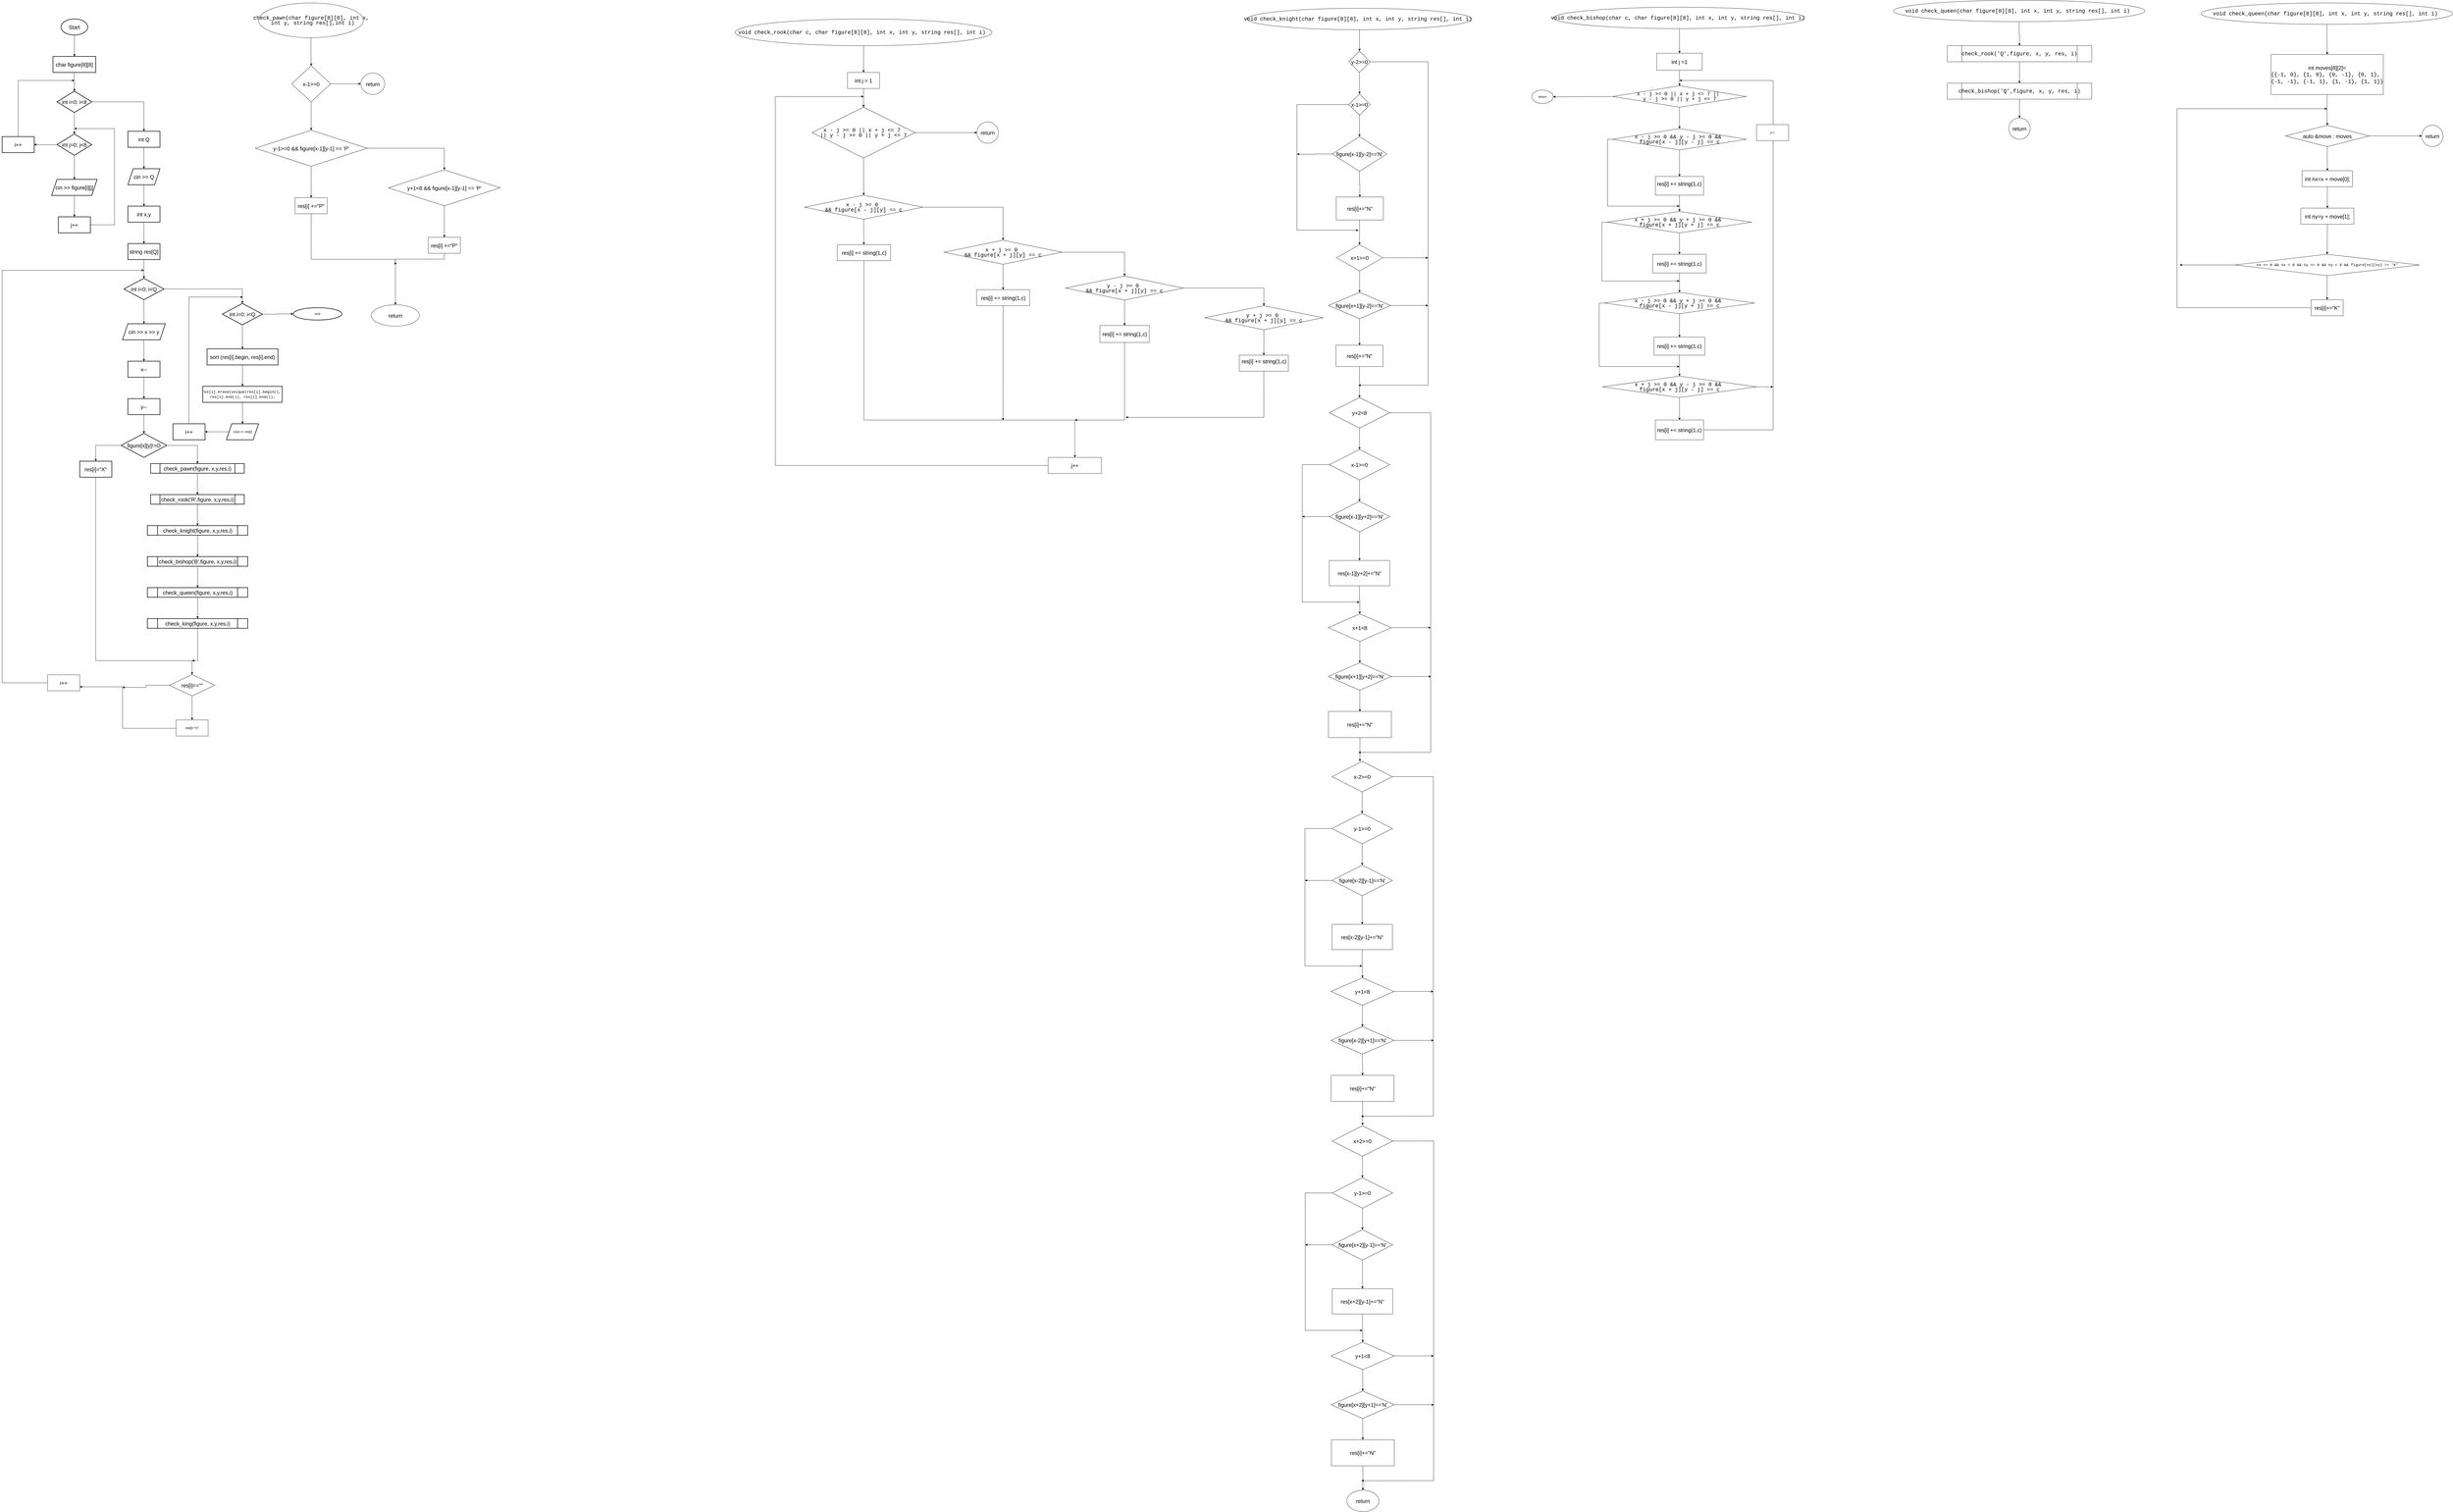 <mxfile version="24.7.17">
  <diagram name="Сторінка-1" id="mDM3LJs6BK0Xe7Y1gN15">
    <mxGraphModel dx="2190" dy="939" grid="1" gridSize="10" guides="1" tooltips="1" connect="1" arrows="1" fold="1" page="1" pageScale="1" pageWidth="827" pageHeight="1169" math="0" shadow="0">
      <root>
        <mxCell id="0" />
        <mxCell id="1" parent="0" />
        <mxCell id="NAjoqmg66tE9WghaGA5u-3" value="" style="edgeStyle=orthogonalEdgeStyle;rounded=0;orthogonalLoop=1;jettySize=auto;html=1;" parent="1" source="NAjoqmg66tE9WghaGA5u-1" target="NAjoqmg66tE9WghaGA5u-2" edge="1">
          <mxGeometry relative="1" as="geometry" />
        </mxCell>
        <mxCell id="NAjoqmg66tE9WghaGA5u-1" value="&lt;font style=&quot;font-size: 20px;&quot;&gt;Start&lt;/font&gt;" style="strokeWidth=2;html=1;shape=mxgraph.flowchart.start_1;whiteSpace=wrap;" parent="1" vertex="1">
          <mxGeometry x="50" y="70" width="100" height="60" as="geometry" />
        </mxCell>
        <mxCell id="NAjoqmg66tE9WghaGA5u-5" value="" style="edgeStyle=orthogonalEdgeStyle;rounded=0;orthogonalLoop=1;jettySize=auto;html=1;" parent="1" source="NAjoqmg66tE9WghaGA5u-2" target="NAjoqmg66tE9WghaGA5u-4" edge="1">
          <mxGeometry relative="1" as="geometry" />
        </mxCell>
        <mxCell id="NAjoqmg66tE9WghaGA5u-2" value="&lt;font style=&quot;font-size: 20px;&quot;&gt;char figure[8][8]&lt;/font&gt;" style="whiteSpace=wrap;html=1;strokeWidth=2;" parent="1" vertex="1">
          <mxGeometry x="20" y="210" width="160" height="60" as="geometry" />
        </mxCell>
        <mxCell id="NAjoqmg66tE9WghaGA5u-7" value="" style="edgeStyle=orthogonalEdgeStyle;rounded=0;orthogonalLoop=1;jettySize=auto;html=1;" parent="1" source="NAjoqmg66tE9WghaGA5u-4" target="NAjoqmg66tE9WghaGA5u-6" edge="1">
          <mxGeometry relative="1" as="geometry" />
        </mxCell>
        <mxCell id="NAjoqmg66tE9WghaGA5u-20" value="" style="edgeStyle=orthogonalEdgeStyle;rounded=0;orthogonalLoop=1;jettySize=auto;html=1;" parent="1" source="NAjoqmg66tE9WghaGA5u-4" target="NAjoqmg66tE9WghaGA5u-19" edge="1">
          <mxGeometry relative="1" as="geometry" />
        </mxCell>
        <mxCell id="NAjoqmg66tE9WghaGA5u-4" value="&lt;font style=&quot;font-size: 20px;&quot;&gt;int i=0; i&amp;lt;8&lt;/font&gt;" style="rhombus;whiteSpace=wrap;html=1;strokeWidth=2;" parent="1" vertex="1">
          <mxGeometry x="35" y="340" width="130" height="80" as="geometry" />
        </mxCell>
        <mxCell id="NAjoqmg66tE9WghaGA5u-11" value="" style="edgeStyle=orthogonalEdgeStyle;rounded=0;orthogonalLoop=1;jettySize=auto;html=1;" parent="1" source="NAjoqmg66tE9WghaGA5u-6" target="NAjoqmg66tE9WghaGA5u-10" edge="1">
          <mxGeometry relative="1" as="geometry" />
        </mxCell>
        <mxCell id="NAjoqmg66tE9WghaGA5u-16" value="" style="edgeStyle=orthogonalEdgeStyle;rounded=0;orthogonalLoop=1;jettySize=auto;html=1;" parent="1" source="NAjoqmg66tE9WghaGA5u-6" target="NAjoqmg66tE9WghaGA5u-15" edge="1">
          <mxGeometry relative="1" as="geometry" />
        </mxCell>
        <mxCell id="NAjoqmg66tE9WghaGA5u-6" value="&lt;font style=&quot;font-size: 20px;&quot;&gt;int j=0; j&amp;lt;8&lt;/font&gt;" style="rhombus;whiteSpace=wrap;html=1;strokeWidth=2;" parent="1" vertex="1">
          <mxGeometry x="35" y="500" width="130" height="80" as="geometry" />
        </mxCell>
        <mxCell id="NAjoqmg66tE9WghaGA5u-13" value="" style="edgeStyle=orthogonalEdgeStyle;rounded=0;orthogonalLoop=1;jettySize=auto;html=1;" parent="1" source="NAjoqmg66tE9WghaGA5u-10" target="NAjoqmg66tE9WghaGA5u-12" edge="1">
          <mxGeometry relative="1" as="geometry" />
        </mxCell>
        <mxCell id="NAjoqmg66tE9WghaGA5u-10" value="&lt;font style=&quot;font-size: 20px;&quot;&gt;cin &amp;gt;&amp;gt; figure[i][j]&lt;/font&gt;" style="shape=parallelogram;perimeter=parallelogramPerimeter;whiteSpace=wrap;html=1;fixedSize=1;strokeWidth=2;" parent="1" vertex="1">
          <mxGeometry x="15" y="670" width="170" height="60" as="geometry" />
        </mxCell>
        <mxCell id="NAjoqmg66tE9WghaGA5u-14" style="edgeStyle=orthogonalEdgeStyle;rounded=0;orthogonalLoop=1;jettySize=auto;html=1;exitX=1;exitY=0.5;exitDx=0;exitDy=0;" parent="1" source="NAjoqmg66tE9WghaGA5u-12" edge="1">
          <mxGeometry relative="1" as="geometry">
            <mxPoint x="100" y="480" as="targetPoint" />
            <Array as="points">
              <mxPoint x="250" y="840" />
              <mxPoint x="250" y="480" />
            </Array>
          </mxGeometry>
        </mxCell>
        <mxCell id="NAjoqmg66tE9WghaGA5u-12" value="&lt;font style=&quot;font-size: 20px;&quot;&gt;j++&lt;/font&gt;" style="whiteSpace=wrap;html=1;strokeWidth=2;" parent="1" vertex="1">
          <mxGeometry x="40" y="810" width="120" height="60" as="geometry" />
        </mxCell>
        <mxCell id="NAjoqmg66tE9WghaGA5u-17" style="edgeStyle=orthogonalEdgeStyle;rounded=0;orthogonalLoop=1;jettySize=auto;html=1;exitX=0.5;exitY=0;exitDx=0;exitDy=0;" parent="1" source="NAjoqmg66tE9WghaGA5u-15" edge="1">
          <mxGeometry relative="1" as="geometry">
            <mxPoint x="100" y="300" as="targetPoint" />
            <Array as="points">
              <mxPoint x="-110" y="300" />
            </Array>
          </mxGeometry>
        </mxCell>
        <mxCell id="NAjoqmg66tE9WghaGA5u-15" value="&lt;font style=&quot;font-size: 20px;&quot;&gt;i++&lt;/font&gt;" style="whiteSpace=wrap;html=1;strokeWidth=2;" parent="1" vertex="1">
          <mxGeometry x="-170" y="510" width="120" height="60" as="geometry" />
        </mxCell>
        <mxCell id="NAjoqmg66tE9WghaGA5u-22" value="" style="edgeStyle=orthogonalEdgeStyle;rounded=0;orthogonalLoop=1;jettySize=auto;html=1;" parent="1" source="NAjoqmg66tE9WghaGA5u-19" target="NAjoqmg66tE9WghaGA5u-21" edge="1">
          <mxGeometry relative="1" as="geometry" />
        </mxCell>
        <mxCell id="NAjoqmg66tE9WghaGA5u-19" value="&lt;font style=&quot;font-size: 20px;&quot;&gt;int Q&lt;/font&gt;" style="whiteSpace=wrap;html=1;strokeWidth=2;" parent="1" vertex="1">
          <mxGeometry x="300" y="490" width="120" height="60" as="geometry" />
        </mxCell>
        <mxCell id="NAjoqmg66tE9WghaGA5u-24" value="" style="edgeStyle=orthogonalEdgeStyle;rounded=0;orthogonalLoop=1;jettySize=auto;html=1;" parent="1" source="NAjoqmg66tE9WghaGA5u-21" target="NAjoqmg66tE9WghaGA5u-23" edge="1">
          <mxGeometry relative="1" as="geometry" />
        </mxCell>
        <mxCell id="NAjoqmg66tE9WghaGA5u-21" value="&lt;font style=&quot;font-size: 20px;&quot;&gt;cin &amp;gt;&amp;gt; Q&lt;/font&gt;" style="shape=parallelogram;perimeter=parallelogramPerimeter;whiteSpace=wrap;html=1;fixedSize=1;strokeWidth=2;" parent="1" vertex="1">
          <mxGeometry x="300" y="630" width="120" height="60" as="geometry" />
        </mxCell>
        <mxCell id="NAjoqmg66tE9WghaGA5u-26" value="" style="edgeStyle=orthogonalEdgeStyle;rounded=0;orthogonalLoop=1;jettySize=auto;html=1;" parent="1" source="NAjoqmg66tE9WghaGA5u-23" target="NAjoqmg66tE9WghaGA5u-25" edge="1">
          <mxGeometry relative="1" as="geometry" />
        </mxCell>
        <mxCell id="NAjoqmg66tE9WghaGA5u-23" value="&lt;font style=&quot;font-size: 20px;&quot;&gt;int x,y&lt;/font&gt;" style="whiteSpace=wrap;html=1;strokeWidth=2;" parent="1" vertex="1">
          <mxGeometry x="300" y="770" width="120" height="60" as="geometry" />
        </mxCell>
        <mxCell id="NAjoqmg66tE9WghaGA5u-28" value="" style="edgeStyle=orthogonalEdgeStyle;rounded=0;orthogonalLoop=1;jettySize=auto;html=1;" parent="1" source="NAjoqmg66tE9WghaGA5u-25" target="NAjoqmg66tE9WghaGA5u-27" edge="1">
          <mxGeometry relative="1" as="geometry" />
        </mxCell>
        <mxCell id="NAjoqmg66tE9WghaGA5u-25" value="&lt;font style=&quot;font-size: 20px;&quot;&gt;string res[Q]&lt;/font&gt;" style="whiteSpace=wrap;html=1;strokeWidth=2;" parent="1" vertex="1">
          <mxGeometry x="300" y="910" width="120" height="60" as="geometry" />
        </mxCell>
        <mxCell id="NAjoqmg66tE9WghaGA5u-30" value="" style="edgeStyle=orthogonalEdgeStyle;rounded=0;orthogonalLoop=1;jettySize=auto;html=1;" parent="1" source="NAjoqmg66tE9WghaGA5u-27" target="NAjoqmg66tE9WghaGA5u-29" edge="1">
          <mxGeometry relative="1" as="geometry" />
        </mxCell>
        <mxCell id="NAjoqmg66tE9WghaGA5u-63" value="" style="edgeStyle=orthogonalEdgeStyle;rounded=0;orthogonalLoop=1;jettySize=auto;html=1;" parent="1" source="NAjoqmg66tE9WghaGA5u-27" target="NAjoqmg66tE9WghaGA5u-62" edge="1">
          <mxGeometry relative="1" as="geometry" />
        </mxCell>
        <mxCell id="NAjoqmg66tE9WghaGA5u-27" value="&lt;span style=&quot;font-size: 20px;&quot;&gt;int i=0; i&amp;lt;Q&lt;/span&gt;" style="rhombus;whiteSpace=wrap;html=1;strokeWidth=2;" parent="1" vertex="1">
          <mxGeometry x="285" y="1040" width="150" height="80" as="geometry" />
        </mxCell>
        <mxCell id="NAjoqmg66tE9WghaGA5u-32" value="" style="edgeStyle=orthogonalEdgeStyle;rounded=0;orthogonalLoop=1;jettySize=auto;html=1;" parent="1" source="NAjoqmg66tE9WghaGA5u-29" target="NAjoqmg66tE9WghaGA5u-31" edge="1">
          <mxGeometry relative="1" as="geometry" />
        </mxCell>
        <mxCell id="NAjoqmg66tE9WghaGA5u-29" value="&lt;font style=&quot;font-size: 20px;&quot;&gt;cin &amp;gt;&amp;gt; x &amp;gt;&amp;gt; y&lt;/font&gt;" style="shape=parallelogram;perimeter=parallelogramPerimeter;whiteSpace=wrap;html=1;fixedSize=1;strokeWidth=2;" parent="1" vertex="1">
          <mxGeometry x="280" y="1210" width="160" height="60" as="geometry" />
        </mxCell>
        <mxCell id="NAjoqmg66tE9WghaGA5u-34" value="" style="edgeStyle=orthogonalEdgeStyle;rounded=0;orthogonalLoop=1;jettySize=auto;html=1;" parent="1" source="NAjoqmg66tE9WghaGA5u-31" target="NAjoqmg66tE9WghaGA5u-33" edge="1">
          <mxGeometry relative="1" as="geometry" />
        </mxCell>
        <mxCell id="NAjoqmg66tE9WghaGA5u-31" value="&lt;font style=&quot;font-size: 20px;&quot;&gt;x--&lt;/font&gt;" style="whiteSpace=wrap;html=1;strokeWidth=2;" parent="1" vertex="1">
          <mxGeometry x="300" y="1350" width="120" height="60" as="geometry" />
        </mxCell>
        <mxCell id="NAjoqmg66tE9WghaGA5u-36" value="" style="edgeStyle=orthogonalEdgeStyle;rounded=0;orthogonalLoop=1;jettySize=auto;html=1;" parent="1" source="NAjoqmg66tE9WghaGA5u-33" target="NAjoqmg66tE9WghaGA5u-35" edge="1">
          <mxGeometry relative="1" as="geometry" />
        </mxCell>
        <mxCell id="NAjoqmg66tE9WghaGA5u-33" value="&lt;font style=&quot;font-size: 20px;&quot;&gt;y--&lt;/font&gt;" style="whiteSpace=wrap;html=1;strokeWidth=2;" parent="1" vertex="1">
          <mxGeometry x="300" y="1490" width="120" height="60" as="geometry" />
        </mxCell>
        <mxCell id="NAjoqmg66tE9WghaGA5u-38" value="" style="edgeStyle=orthogonalEdgeStyle;rounded=0;orthogonalLoop=1;jettySize=auto;html=1;" parent="1" source="NAjoqmg66tE9WghaGA5u-35" target="NAjoqmg66tE9WghaGA5u-37" edge="1">
          <mxGeometry relative="1" as="geometry" />
        </mxCell>
        <mxCell id="NAjoqmg66tE9WghaGA5u-41" value="" style="edgeStyle=orthogonalEdgeStyle;rounded=0;orthogonalLoop=1;jettySize=auto;html=1;exitX=1;exitY=0.5;exitDx=0;exitDy=0;" parent="1" source="NAjoqmg66tE9WghaGA5u-35" target="NAjoqmg66tE9WghaGA5u-40" edge="1">
          <mxGeometry relative="1" as="geometry" />
        </mxCell>
        <mxCell id="NAjoqmg66tE9WghaGA5u-35" value="&lt;font style=&quot;font-size: 20px;&quot;&gt;figure[x][y]!=O&lt;/font&gt;" style="rhombus;whiteSpace=wrap;html=1;strokeWidth=2;" parent="1" vertex="1">
          <mxGeometry x="275" y="1620" width="170" height="90" as="geometry" />
        </mxCell>
        <mxCell id="NAjoqmg66tE9WghaGA5u-39" style="edgeStyle=orthogonalEdgeStyle;rounded=0;orthogonalLoop=1;jettySize=auto;html=1;exitX=0.5;exitY=1;exitDx=0;exitDy=0;" parent="1" source="NAjoqmg66tE9WghaGA5u-37" target="NAjoqmg66tE9WghaGA5u-54" edge="1">
          <mxGeometry relative="1" as="geometry">
            <mxPoint x="540" y="2560" as="targetPoint" />
            <Array as="points">
              <mxPoint x="180" y="2470" />
              <mxPoint x="540" y="2470" />
            </Array>
          </mxGeometry>
        </mxCell>
        <mxCell id="NAjoqmg66tE9WghaGA5u-37" value="&lt;font style=&quot;font-size: 20px;&quot;&gt;res[i]=&quot;X&quot;&lt;/font&gt;" style="whiteSpace=wrap;html=1;strokeWidth=2;" parent="1" vertex="1">
          <mxGeometry x="120" y="1724" width="120" height="60" as="geometry" />
        </mxCell>
        <mxCell id="NAjoqmg66tE9WghaGA5u-43" value="" style="edgeStyle=orthogonalEdgeStyle;rounded=0;orthogonalLoop=1;jettySize=auto;html=1;" parent="1" source="NAjoqmg66tE9WghaGA5u-40" target="NAjoqmg66tE9WghaGA5u-42" edge="1">
          <mxGeometry relative="1" as="geometry" />
        </mxCell>
        <mxCell id="NAjoqmg66tE9WghaGA5u-40" value="&lt;font style=&quot;font-size: 20px;&quot;&gt;check_pawn(figure, x,y,res,i)&lt;/font&gt;" style="shape=process;whiteSpace=wrap;html=1;backgroundOutline=1;strokeWidth=2;" parent="1" vertex="1">
          <mxGeometry x="385" y="1733" width="350" height="36" as="geometry" />
        </mxCell>
        <mxCell id="NAjoqmg66tE9WghaGA5u-45" value="" style="edgeStyle=orthogonalEdgeStyle;rounded=0;orthogonalLoop=1;jettySize=auto;html=1;" parent="1" source="NAjoqmg66tE9WghaGA5u-42" target="NAjoqmg66tE9WghaGA5u-44" edge="1">
          <mxGeometry relative="1" as="geometry" />
        </mxCell>
        <mxCell id="NAjoqmg66tE9WghaGA5u-42" value="&lt;font style=&quot;font-size: 20px;&quot;&gt;check_rook(&#39;R&#39;,figure, x,y,res,i)&lt;/font&gt;" style="shape=process;whiteSpace=wrap;html=1;backgroundOutline=1;strokeWidth=2;" parent="1" vertex="1">
          <mxGeometry x="385" y="1849" width="350" height="36" as="geometry" />
        </mxCell>
        <mxCell id="NAjoqmg66tE9WghaGA5u-47" value="" style="edgeStyle=orthogonalEdgeStyle;rounded=0;orthogonalLoop=1;jettySize=auto;html=1;" parent="1" source="NAjoqmg66tE9WghaGA5u-44" target="NAjoqmg66tE9WghaGA5u-46" edge="1">
          <mxGeometry relative="1" as="geometry" />
        </mxCell>
        <mxCell id="NAjoqmg66tE9WghaGA5u-44" value="&lt;font style=&quot;font-size: 20px;&quot;&gt;check_knight(figure, x,y,res,i)&lt;/font&gt;" style="shape=process;whiteSpace=wrap;html=1;backgroundOutline=1;strokeWidth=2;" parent="1" vertex="1">
          <mxGeometry x="373" y="1965" width="375" height="36" as="geometry" />
        </mxCell>
        <mxCell id="NAjoqmg66tE9WghaGA5u-49" value="" style="edgeStyle=orthogonalEdgeStyle;rounded=0;orthogonalLoop=1;jettySize=auto;html=1;" parent="1" source="NAjoqmg66tE9WghaGA5u-46" target="NAjoqmg66tE9WghaGA5u-48" edge="1">
          <mxGeometry relative="1" as="geometry" />
        </mxCell>
        <mxCell id="NAjoqmg66tE9WghaGA5u-46" value="&lt;font style=&quot;font-size: 20px;&quot;&gt;check_bishop(&#39;B&#39;,figure, x,y,res,i)&lt;/font&gt;" style="shape=process;whiteSpace=wrap;html=1;backgroundOutline=1;strokeWidth=2;" parent="1" vertex="1">
          <mxGeometry x="373" y="2081" width="375" height="36" as="geometry" />
        </mxCell>
        <mxCell id="NAjoqmg66tE9WghaGA5u-51" value="" style="edgeStyle=orthogonalEdgeStyle;rounded=0;orthogonalLoop=1;jettySize=auto;html=1;" parent="1" source="NAjoqmg66tE9WghaGA5u-48" target="NAjoqmg66tE9WghaGA5u-50" edge="1">
          <mxGeometry relative="1" as="geometry" />
        </mxCell>
        <mxCell id="NAjoqmg66tE9WghaGA5u-48" value="&lt;font style=&quot;font-size: 20px;&quot;&gt;check_queen(figure, x,y,res,i)&lt;/font&gt;" style="shape=process;whiteSpace=wrap;html=1;backgroundOutline=1;strokeWidth=2;" parent="1" vertex="1">
          <mxGeometry x="373" y="2197" width="375" height="36" as="geometry" />
        </mxCell>
        <mxCell id="NAjoqmg66tE9WghaGA5u-53" style="edgeStyle=orthogonalEdgeStyle;rounded=0;orthogonalLoop=1;jettySize=auto;html=1;" parent="1" source="NAjoqmg66tE9WghaGA5u-50" edge="1">
          <mxGeometry relative="1" as="geometry">
            <mxPoint x="540" y="2470" as="targetPoint" />
            <Array as="points">
              <mxPoint x="561" y="2470" />
            </Array>
          </mxGeometry>
        </mxCell>
        <mxCell id="NAjoqmg66tE9WghaGA5u-50" value="&lt;font style=&quot;font-size: 20px;&quot;&gt;check_king(figure, x,y,res,i)&lt;/font&gt;" style="shape=process;whiteSpace=wrap;html=1;backgroundOutline=1;strokeWidth=2;" parent="1" vertex="1">
          <mxGeometry x="373" y="2313" width="375" height="36" as="geometry" />
        </mxCell>
        <mxCell id="NAjoqmg66tE9WghaGA5u-56" value="" style="edgeStyle=orthogonalEdgeStyle;rounded=0;orthogonalLoop=1;jettySize=auto;html=1;" parent="1" source="NAjoqmg66tE9WghaGA5u-54" target="NAjoqmg66tE9WghaGA5u-55" edge="1">
          <mxGeometry relative="1" as="geometry" />
        </mxCell>
        <mxCell id="NAjoqmg66tE9WghaGA5u-59" style="edgeStyle=orthogonalEdgeStyle;rounded=0;orthogonalLoop=1;jettySize=auto;html=1;exitX=0;exitY=0.5;exitDx=0;exitDy=0;" parent="1" source="NAjoqmg66tE9WghaGA5u-54" edge="1">
          <mxGeometry relative="1" as="geometry">
            <mxPoint x="280" y="2570" as="targetPoint" />
          </mxGeometry>
        </mxCell>
        <mxCell id="NAjoqmg66tE9WghaGA5u-54" value="&lt;font style=&quot;font-size: 20px;&quot;&gt;res[i]==&quot;&quot;&lt;/font&gt;" style="rhombus;whiteSpace=wrap;html=1;" parent="1" vertex="1">
          <mxGeometry x="455" y="2522" width="170" height="80" as="geometry" />
        </mxCell>
        <mxCell id="NAjoqmg66tE9WghaGA5u-58" value="" style="edgeStyle=orthogonalEdgeStyle;rounded=0;orthogonalLoop=1;jettySize=auto;html=1;entryX=1;entryY=0.75;entryDx=0;entryDy=0;" parent="1" target="NAjoqmg66tE9WghaGA5u-57" edge="1">
          <mxGeometry relative="1" as="geometry">
            <mxPoint x="480" y="2723" as="sourcePoint" />
            <mxPoint x="120" y="2553" as="targetPoint" />
            <Array as="points">
              <mxPoint x="280" y="2723" />
              <mxPoint x="280" y="2568" />
            </Array>
          </mxGeometry>
        </mxCell>
        <mxCell id="NAjoqmg66tE9WghaGA5u-55" value="res[i]=&quot;O&quot;" style="whiteSpace=wrap;html=1;" parent="1" vertex="1">
          <mxGeometry x="480" y="2692" width="120" height="60" as="geometry" />
        </mxCell>
        <mxCell id="NAjoqmg66tE9WghaGA5u-61" style="edgeStyle=orthogonalEdgeStyle;rounded=0;orthogonalLoop=1;jettySize=auto;html=1;exitX=0;exitY=0.5;exitDx=0;exitDy=0;" parent="1" source="NAjoqmg66tE9WghaGA5u-57" edge="1">
          <mxGeometry relative="1" as="geometry">
            <mxPoint x="360" y="1010" as="targetPoint" />
            <Array as="points">
              <mxPoint x="-170" y="2553" />
              <mxPoint x="-170" y="1010" />
            </Array>
          </mxGeometry>
        </mxCell>
        <mxCell id="NAjoqmg66tE9WghaGA5u-57" value="&lt;font style=&quot;font-size: 20px;&quot;&gt;i++&lt;/font&gt;" style="whiteSpace=wrap;html=1;" parent="1" vertex="1">
          <mxGeometry y="2523" width="120" height="60" as="geometry" />
        </mxCell>
        <mxCell id="NAjoqmg66tE9WghaGA5u-65" value="" style="edgeStyle=orthogonalEdgeStyle;rounded=0;orthogonalLoop=1;jettySize=auto;html=1;" parent="1" source="NAjoqmg66tE9WghaGA5u-62" target="NAjoqmg66tE9WghaGA5u-64" edge="1">
          <mxGeometry relative="1" as="geometry" />
        </mxCell>
        <mxCell id="NAjoqmg66tE9WghaGA5u-74" value="" style="edgeStyle=orthogonalEdgeStyle;rounded=0;orthogonalLoop=1;jettySize=auto;html=1;" parent="1" source="NAjoqmg66tE9WghaGA5u-62" target="NAjoqmg66tE9WghaGA5u-73" edge="1">
          <mxGeometry relative="1" as="geometry" />
        </mxCell>
        <mxCell id="NAjoqmg66tE9WghaGA5u-62" value="&lt;span style=&quot;font-size: 20px;&quot;&gt;int i=0; i&amp;lt;Q&lt;/span&gt;" style="rhombus;whiteSpace=wrap;html=1;strokeWidth=2;" parent="1" vertex="1">
          <mxGeometry x="653" y="1134" width="150" height="80" as="geometry" />
        </mxCell>
        <mxCell id="NAjoqmg66tE9WghaGA5u-67" value="" style="edgeStyle=orthogonalEdgeStyle;rounded=0;orthogonalLoop=1;jettySize=auto;html=1;" parent="1" source="NAjoqmg66tE9WghaGA5u-64" target="NAjoqmg66tE9WghaGA5u-66" edge="1">
          <mxGeometry relative="1" as="geometry" />
        </mxCell>
        <mxCell id="NAjoqmg66tE9WghaGA5u-64" value="&lt;font style=&quot;font-size: 20px;&quot;&gt;sort (res[i].begin,&amp;nbsp;&lt;/font&gt;&lt;span style=&quot;font-size: 20px;&quot;&gt;res[i].end)&lt;/span&gt;" style="whiteSpace=wrap;html=1;strokeWidth=2;" parent="1" vertex="1">
          <mxGeometry x="596" y="1304" width="265" height="60" as="geometry" />
        </mxCell>
        <mxCell id="NAjoqmg66tE9WghaGA5u-69" value="" style="edgeStyle=orthogonalEdgeStyle;rounded=0;orthogonalLoop=1;jettySize=auto;html=1;" parent="1" source="NAjoqmg66tE9WghaGA5u-66" target="NAjoqmg66tE9WghaGA5u-68" edge="1">
          <mxGeometry relative="1" as="geometry" />
        </mxCell>
        <mxCell id="NAjoqmg66tE9WghaGA5u-66" value="&lt;div style=&quot;font-family: Consolas, &amp;quot;Courier New&amp;quot;, monospace; font-size: 14px; line-height: 19px; white-space: pre;&quot;&gt;res[i].erase(unique(res[i].begin(), &lt;/div&gt;&lt;div style=&quot;font-family: Consolas, &amp;quot;Courier New&amp;quot;, monospace; font-size: 14px; line-height: 19px; white-space: pre;&quot;&gt;res[i].end()), res[i].end());&lt;/div&gt;" style="whiteSpace=wrap;html=1;strokeWidth=2;" parent="1" vertex="1">
          <mxGeometry x="580" y="1444" width="297" height="60" as="geometry" />
        </mxCell>
        <mxCell id="NAjoqmg66tE9WghaGA5u-71" value="" style="edgeStyle=orthogonalEdgeStyle;rounded=0;orthogonalLoop=1;jettySize=auto;html=1;" parent="1" source="NAjoqmg66tE9WghaGA5u-68" target="NAjoqmg66tE9WghaGA5u-70" edge="1">
          <mxGeometry relative="1" as="geometry" />
        </mxCell>
        <mxCell id="NAjoqmg66tE9WghaGA5u-68" value="cout &amp;lt;&amp;lt; res[i]" style="shape=parallelogram;perimeter=parallelogramPerimeter;whiteSpace=wrap;html=1;fixedSize=1;strokeWidth=2;" parent="1" vertex="1">
          <mxGeometry x="668.5" y="1584" width="120" height="60" as="geometry" />
        </mxCell>
        <mxCell id="NAjoqmg66tE9WghaGA5u-72" style="edgeStyle=orthogonalEdgeStyle;rounded=0;orthogonalLoop=1;jettySize=auto;html=1;exitX=0.5;exitY=0;exitDx=0;exitDy=0;" parent="1" source="NAjoqmg66tE9WghaGA5u-70" edge="1">
          <mxGeometry relative="1" as="geometry">
            <mxPoint x="730" y="1110" as="targetPoint" />
            <Array as="points">
              <mxPoint x="528" y="1110" />
            </Array>
          </mxGeometry>
        </mxCell>
        <mxCell id="NAjoqmg66tE9WghaGA5u-70" value="&lt;font style=&quot;font-size: 20px;&quot;&gt;i++&lt;/font&gt;" style="whiteSpace=wrap;html=1;strokeWidth=2;" parent="1" vertex="1">
          <mxGeometry x="468.5" y="1584" width="120" height="60" as="geometry" />
        </mxCell>
        <mxCell id="NAjoqmg66tE9WghaGA5u-73" value="end" style="ellipse;whiteSpace=wrap;html=1;strokeWidth=2;" parent="1" vertex="1">
          <mxGeometry x="918" y="1150" width="182" height="46" as="geometry" />
        </mxCell>
        <mxCell id="NAjoqmg66tE9WghaGA5u-77" value="" style="edgeStyle=orthogonalEdgeStyle;rounded=0;orthogonalLoop=1;jettySize=auto;html=1;" parent="1" source="NAjoqmg66tE9WghaGA5u-75" target="NAjoqmg66tE9WghaGA5u-76" edge="1">
          <mxGeometry relative="1" as="geometry" />
        </mxCell>
        <mxCell id="NAjoqmg66tE9WghaGA5u-75" value="&lt;div style=&quot;font-family: Consolas, &amp;quot;Courier New&amp;quot;, monospace; font-size: 20px; line-height: 19px; white-space: pre;&quot;&gt;check_pawn(char figure[8][8], int x,&lt;/div&gt;&lt;div style=&quot;font-family: Consolas, &amp;quot;Courier New&amp;quot;, monospace; font-size: 20px; line-height: 19px; white-space: pre;&quot;&gt; int y, string res[],int i)&lt;/div&gt;" style="ellipse;whiteSpace=wrap;html=1;" parent="1" vertex="1">
          <mxGeometry x="788.5" y="10" width="391.5" height="130" as="geometry" />
        </mxCell>
        <mxCell id="NAjoqmg66tE9WghaGA5u-80" value="" style="edgeStyle=orthogonalEdgeStyle;rounded=0;orthogonalLoop=1;jettySize=auto;html=1;" parent="1" source="NAjoqmg66tE9WghaGA5u-76" target="NAjoqmg66tE9WghaGA5u-79" edge="1">
          <mxGeometry relative="1" as="geometry" />
        </mxCell>
        <mxCell id="NAjoqmg66tE9WghaGA5u-90" value="" style="edgeStyle=orthogonalEdgeStyle;rounded=0;orthogonalLoop=1;jettySize=auto;html=1;" parent="1" source="NAjoqmg66tE9WghaGA5u-76" target="NAjoqmg66tE9WghaGA5u-89" edge="1">
          <mxGeometry relative="1" as="geometry" />
        </mxCell>
        <mxCell id="NAjoqmg66tE9WghaGA5u-76" value="&lt;font style=&quot;font-size: 20px;&quot;&gt;x-1&amp;gt;=0&lt;/font&gt;" style="rhombus;whiteSpace=wrap;html=1;" parent="1" vertex="1">
          <mxGeometry x="912.25" y="245" width="145.75" height="135" as="geometry" />
        </mxCell>
        <mxCell id="NAjoqmg66tE9WghaGA5u-84" value="" style="edgeStyle=orthogonalEdgeStyle;rounded=0;orthogonalLoop=1;jettySize=auto;html=1;" parent="1" source="NAjoqmg66tE9WghaGA5u-79" target="NAjoqmg66tE9WghaGA5u-83" edge="1">
          <mxGeometry relative="1" as="geometry" />
        </mxCell>
        <mxCell id="NAjoqmg66tE9WghaGA5u-86" value="" style="edgeStyle=orthogonalEdgeStyle;rounded=0;orthogonalLoop=1;jettySize=auto;html=1;" parent="1" source="NAjoqmg66tE9WghaGA5u-79" target="NAjoqmg66tE9WghaGA5u-85" edge="1">
          <mxGeometry relative="1" as="geometry" />
        </mxCell>
        <mxCell id="NAjoqmg66tE9WghaGA5u-79" value="&lt;font style=&quot;font-size: 20px;&quot;&gt;y-1&amp;gt;=0 &amp;amp;&amp;amp; figure[x-1][y-1] == &#39;P&#39;&lt;/font&gt;" style="rhombus;whiteSpace=wrap;html=1;" parent="1" vertex="1">
          <mxGeometry x="776.25" y="486" width="417.75" height="135" as="geometry" />
        </mxCell>
        <mxCell id="NAjoqmg66tE9WghaGA5u-92" value="" style="edgeStyle=orthogonalEdgeStyle;rounded=0;orthogonalLoop=1;jettySize=auto;html=1;exitX=0.5;exitY=1;exitDx=0;exitDy=0;" parent="1" source="NAjoqmg66tE9WghaGA5u-83" target="NAjoqmg66tE9WghaGA5u-91" edge="1">
          <mxGeometry relative="1" as="geometry" />
        </mxCell>
        <mxCell id="NAjoqmg66tE9WghaGA5u-83" value="&lt;font style=&quot;font-size: 20px;&quot;&gt;res[i] +=&quot;P&quot;&lt;/font&gt;" style="whiteSpace=wrap;html=1;" parent="1" vertex="1">
          <mxGeometry x="925.125" y="738.5" width="120" height="60" as="geometry" />
        </mxCell>
        <mxCell id="NAjoqmg66tE9WghaGA5u-88" value="" style="edgeStyle=orthogonalEdgeStyle;rounded=0;orthogonalLoop=1;jettySize=auto;html=1;" parent="1" source="NAjoqmg66tE9WghaGA5u-85" target="NAjoqmg66tE9WghaGA5u-87" edge="1">
          <mxGeometry relative="1" as="geometry" />
        </mxCell>
        <mxCell id="NAjoqmg66tE9WghaGA5u-85" value="&lt;font style=&quot;font-size: 20px;&quot;&gt;y+1&amp;lt;8 &amp;amp;&amp;amp; figure[x-1][y-1] == &#39;P&#39;&lt;/font&gt;" style="rhombus;whiteSpace=wrap;html=1;" parent="1" vertex="1">
          <mxGeometry x="1274" y="634" width="417.75" height="135" as="geometry" />
        </mxCell>
        <mxCell id="NAjoqmg66tE9WghaGA5u-93" style="edgeStyle=orthogonalEdgeStyle;rounded=0;orthogonalLoop=1;jettySize=auto;html=1;exitX=0.5;exitY=1;exitDx=0;exitDy=0;" parent="1" source="NAjoqmg66tE9WghaGA5u-87" edge="1">
          <mxGeometry relative="1" as="geometry">
            <mxPoint x="1300" y="990" as="targetPoint" />
          </mxGeometry>
        </mxCell>
        <mxCell id="NAjoqmg66tE9WghaGA5u-87" value="&lt;span style=&quot;color: rgb(0, 0, 0); font-family: Helvetica; font-size: 20px; font-style: normal; font-variant-ligatures: normal; font-variant-caps: normal; font-weight: 400; letter-spacing: normal; orphans: 2; text-align: center; text-indent: 0px; text-transform: none; widows: 2; word-spacing: 0px; -webkit-text-stroke-width: 0px; white-space: normal; background-color: rgb(251, 251, 251); text-decoration-thickness: initial; text-decoration-style: initial; text-decoration-color: initial; display: inline !important; float: none;&quot;&gt;res[i] +=&quot;P&quot;&lt;/span&gt;" style="whiteSpace=wrap;html=1;" parent="1" vertex="1">
          <mxGeometry x="1422.875" y="886.5" width="120" height="60" as="geometry" />
        </mxCell>
        <mxCell id="NAjoqmg66tE9WghaGA5u-89" value="&lt;font style=&quot;font-size: 20px;&quot;&gt;return&lt;/font&gt;" style="ellipse;whiteSpace=wrap;html=1;" parent="1" vertex="1">
          <mxGeometry x="1170.88" y="272.5" width="89.12" height="80" as="geometry" />
        </mxCell>
        <mxCell id="NAjoqmg66tE9WghaGA5u-91" value="&lt;font style=&quot;font-size: 20px;&quot;&gt;return&lt;/font&gt;" style="ellipse;whiteSpace=wrap;html=1;" parent="1" vertex="1">
          <mxGeometry x="1210.01" y="1139" width="179.99" height="80" as="geometry" />
        </mxCell>
        <mxCell id="NAjoqmg66tE9WghaGA5u-96" value="" style="edgeStyle=orthogonalEdgeStyle;rounded=0;orthogonalLoop=1;jettySize=auto;html=1;" parent="1" source="NAjoqmg66tE9WghaGA5u-94" target="NAjoqmg66tE9WghaGA5u-95" edge="1">
          <mxGeometry relative="1" as="geometry" />
        </mxCell>
        <mxCell id="NAjoqmg66tE9WghaGA5u-94" value="&lt;div style=&quot;font-family: Consolas, &amp;quot;Courier New&amp;quot;, monospace; font-size: 20px; line-height: 19px; white-space: pre;&quot;&gt;&lt;div style=&quot;&quot;&gt;&lt;font style=&quot;font-size: 20px;&quot;&gt;void check_rook(char c, char figure[8][8], int x, int y, string res[], int i) &lt;/font&gt;&lt;/div&gt;&lt;/div&gt;" style="ellipse;whiteSpace=wrap;html=1;" parent="1" vertex="1">
          <mxGeometry x="2570" y="70" width="960" height="100" as="geometry" />
        </mxCell>
        <mxCell id="NAjoqmg66tE9WghaGA5u-98" value="" style="edgeStyle=orthogonalEdgeStyle;rounded=0;orthogonalLoop=1;jettySize=auto;html=1;" parent="1" source="NAjoqmg66tE9WghaGA5u-95" target="NAjoqmg66tE9WghaGA5u-97" edge="1">
          <mxGeometry relative="1" as="geometry" />
        </mxCell>
        <mxCell id="NAjoqmg66tE9WghaGA5u-95" value="&lt;font style=&quot;font-size: 20px;&quot;&gt;int j = 1&lt;/font&gt;" style="whiteSpace=wrap;html=1;" parent="1" vertex="1">
          <mxGeometry x="2990" y="270" width="120" height="60" as="geometry" />
        </mxCell>
        <mxCell id="NAjoqmg66tE9WghaGA5u-100" value="" style="edgeStyle=orthogonalEdgeStyle;rounded=0;orthogonalLoop=1;jettySize=auto;html=1;" parent="1" source="NAjoqmg66tE9WghaGA5u-97" target="NAjoqmg66tE9WghaGA5u-99" edge="1">
          <mxGeometry relative="1" as="geometry" />
        </mxCell>
        <mxCell id="NAjoqmg66tE9WghaGA5u-129" value="" style="edgeStyle=orthogonalEdgeStyle;rounded=0;orthogonalLoop=1;jettySize=auto;html=1;" parent="1" source="NAjoqmg66tE9WghaGA5u-97" target="NAjoqmg66tE9WghaGA5u-128" edge="1">
          <mxGeometry relative="1" as="geometry" />
        </mxCell>
        <mxCell id="NAjoqmg66tE9WghaGA5u-97" value="&lt;div style=&quot;font-family: Consolas, &amp;quot;Courier New&amp;quot;, monospace; font-weight: normal; font-size: 20px; line-height: 19px; white-space: pre;&quot;&gt;&lt;div style=&quot;&quot;&gt;x - j &amp;gt;= 0 || x + j &amp;lt;= 7 &lt;/div&gt;&lt;div style=&quot;&quot;&gt;|| y - j &amp;gt;= 0 || y + j &amp;lt;= 7&lt;/div&gt;&lt;/div&gt;" style="rhombus;whiteSpace=wrap;html=1;" parent="1" vertex="1">
          <mxGeometry x="2858" y="400" width="384" height="190" as="geometry" />
        </mxCell>
        <mxCell id="NAjoqmg66tE9WghaGA5u-104" value="" style="edgeStyle=orthogonalEdgeStyle;rounded=0;orthogonalLoop=1;jettySize=auto;html=1;" parent="1" source="NAjoqmg66tE9WghaGA5u-99" target="NAjoqmg66tE9WghaGA5u-103" edge="1">
          <mxGeometry relative="1" as="geometry" />
        </mxCell>
        <mxCell id="NAjoqmg66tE9WghaGA5u-106" value="" style="edgeStyle=orthogonalEdgeStyle;rounded=0;orthogonalLoop=1;jettySize=auto;html=1;" parent="1" source="NAjoqmg66tE9WghaGA5u-99" target="NAjoqmg66tE9WghaGA5u-105" edge="1">
          <mxGeometry relative="1" as="geometry" />
        </mxCell>
        <mxCell id="NAjoqmg66tE9WghaGA5u-99" value="&lt;div style=&quot;font-family: Consolas, &amp;quot;Courier New&amp;quot;, monospace; font-weight: normal; font-size: 20px; line-height: 19px; white-space: pre;&quot;&gt;&lt;div style=&quot;&quot;&gt;x - j &amp;gt;= 0 &lt;/div&gt;&lt;div style=&quot;&quot;&gt;&amp;amp;&amp;amp; &lt;span style=&quot;&quot;&gt;figure&lt;/span&gt;&lt;span style=&quot;&quot;&gt;[&lt;/span&gt;&lt;span style=&quot;&quot;&gt;x&lt;/span&gt;&lt;span style=&quot;&quot;&gt; &lt;/span&gt;&lt;span style=&quot;&quot;&gt;-&lt;/span&gt;&lt;span style=&quot;&quot;&gt; &lt;/span&gt;&lt;span style=&quot;&quot;&gt;j&lt;/span&gt;&lt;span style=&quot;&quot;&gt;][&lt;/span&gt;&lt;span style=&quot;&quot;&gt;y&lt;/span&gt;&lt;span style=&quot;&quot;&gt;] &lt;/span&gt;&lt;span style=&quot;&quot;&gt;==&lt;/span&gt;&lt;span style=&quot;&quot;&gt; &lt;/span&gt;&lt;span style=&quot;&quot;&gt;c&lt;/span&gt;&lt;/div&gt;&lt;/div&gt;" style="rhombus;whiteSpace=wrap;html=1;" parent="1" vertex="1">
          <mxGeometry x="2830" y="729" width="441" height="90" as="geometry" />
        </mxCell>
        <mxCell id="NAjoqmg66tE9WghaGA5u-120" value="" style="edgeStyle=orthogonalEdgeStyle;rounded=0;orthogonalLoop=1;jettySize=auto;html=1;exitX=0.5;exitY=1;exitDx=0;exitDy=0;" parent="1" source="NAjoqmg66tE9WghaGA5u-103" target="NAjoqmg66tE9WghaGA5u-119" edge="1">
          <mxGeometry relative="1" as="geometry">
            <Array as="points">
              <mxPoint x="3051" y="1570" />
              <mxPoint x="3840" y="1570" />
            </Array>
          </mxGeometry>
        </mxCell>
        <mxCell id="NAjoqmg66tE9WghaGA5u-103" value="&lt;font style=&quot;font-size: 20px;&quot;&gt;res[i] += string(1,c)&lt;/font&gt;" style="whiteSpace=wrap;html=1;" parent="1" vertex="1">
          <mxGeometry x="2951.5" y="914" width="199.5" height="60" as="geometry" />
        </mxCell>
        <mxCell id="NAjoqmg66tE9WghaGA5u-108" value="" style="edgeStyle=orthogonalEdgeStyle;rounded=0;orthogonalLoop=1;jettySize=auto;html=1;" parent="1" source="NAjoqmg66tE9WghaGA5u-105" target="NAjoqmg66tE9WghaGA5u-107" edge="1">
          <mxGeometry relative="1" as="geometry" />
        </mxCell>
        <mxCell id="NAjoqmg66tE9WghaGA5u-110" value="" style="edgeStyle=orthogonalEdgeStyle;rounded=0;orthogonalLoop=1;jettySize=auto;html=1;" parent="1" source="NAjoqmg66tE9WghaGA5u-105" target="NAjoqmg66tE9WghaGA5u-109" edge="1">
          <mxGeometry relative="1" as="geometry" />
        </mxCell>
        <mxCell id="NAjoqmg66tE9WghaGA5u-105" value="&lt;div style=&quot;font-family: Consolas, &amp;quot;Courier New&amp;quot;, monospace; font-weight: normal; font-size: 20px; line-height: 19px; white-space: pre;&quot;&gt;&lt;div style=&quot;&quot;&gt;x + j &amp;gt;= 0 &lt;/div&gt;&lt;div style=&quot;&quot;&gt;&amp;amp;&amp;amp; &lt;span style=&quot;&quot;&gt;figure&lt;/span&gt;&lt;span style=&quot;&quot;&gt;[&lt;/span&gt;&lt;span style=&quot;&quot;&gt;x&lt;/span&gt;&lt;span style=&quot;&quot;&gt; +&lt;/span&gt;&lt;span style=&quot;&quot;&gt; &lt;/span&gt;&lt;span style=&quot;&quot;&gt;j&lt;/span&gt;&lt;span style=&quot;&quot;&gt;][&lt;/span&gt;&lt;span style=&quot;&quot;&gt;y&lt;/span&gt;&lt;span style=&quot;&quot;&gt;] &lt;/span&gt;&lt;span style=&quot;&quot;&gt;==&lt;/span&gt;&lt;span style=&quot;&quot;&gt; &lt;/span&gt;&lt;span style=&quot;&quot;&gt;c&lt;/span&gt;&lt;/div&gt;&lt;/div&gt;" style="rhombus;whiteSpace=wrap;html=1;" parent="1" vertex="1">
          <mxGeometry x="3351" y="897.5" width="441" height="90" as="geometry" />
        </mxCell>
        <mxCell id="NAjoqmg66tE9WghaGA5u-123" style="edgeStyle=orthogonalEdgeStyle;rounded=0;orthogonalLoop=1;jettySize=auto;html=1;exitX=0.5;exitY=1;exitDx=0;exitDy=0;" parent="1" source="NAjoqmg66tE9WghaGA5u-107" edge="1">
          <mxGeometry relative="1" as="geometry">
            <mxPoint x="3571.263" y="1571.053" as="targetPoint" />
          </mxGeometry>
        </mxCell>
        <mxCell id="NAjoqmg66tE9WghaGA5u-107" value="&lt;span style=&quot;font-size: 20px;&quot;&gt;res[i] += string(1,c)&lt;/span&gt;" style="whiteSpace=wrap;html=1;" parent="1" vertex="1">
          <mxGeometry x="3472.5" y="1082.5" width="198.5" height="60" as="geometry" />
        </mxCell>
        <mxCell id="NAjoqmg66tE9WghaGA5u-112" value="" style="edgeStyle=orthogonalEdgeStyle;rounded=0;orthogonalLoop=1;jettySize=auto;html=1;" parent="1" source="NAjoqmg66tE9WghaGA5u-109" target="NAjoqmg66tE9WghaGA5u-111" edge="1">
          <mxGeometry relative="1" as="geometry" />
        </mxCell>
        <mxCell id="NAjoqmg66tE9WghaGA5u-114" value="" style="edgeStyle=orthogonalEdgeStyle;rounded=0;orthogonalLoop=1;jettySize=auto;html=1;" parent="1" source="NAjoqmg66tE9WghaGA5u-109" target="NAjoqmg66tE9WghaGA5u-113" edge="1">
          <mxGeometry relative="1" as="geometry" />
        </mxCell>
        <mxCell id="NAjoqmg66tE9WghaGA5u-109" value="&lt;div style=&quot;font-family: Consolas, &amp;quot;Courier New&amp;quot;, monospace; font-weight: normal; font-size: 20px; line-height: 19px; white-space: pre;&quot;&gt;&lt;div style=&quot;&quot;&gt;y - j &amp;gt;= 0 &lt;/div&gt;&lt;div style=&quot;&quot;&gt;&amp;amp;&amp;amp; &lt;span style=&quot;&quot;&gt;figure&lt;/span&gt;&lt;span style=&quot;&quot;&gt;[&lt;/span&gt;&lt;span style=&quot;&quot;&gt;x&lt;/span&gt;&lt;span style=&quot;&quot;&gt; +&lt;/span&gt;&lt;span style=&quot;&quot;&gt; &lt;/span&gt;&lt;span style=&quot;&quot;&gt;j&lt;/span&gt;&lt;span style=&quot;&quot;&gt;][&lt;/span&gt;&lt;span style=&quot;&quot;&gt;y&lt;/span&gt;&lt;span style=&quot;&quot;&gt;] &lt;/span&gt;&lt;span style=&quot;&quot;&gt;==&lt;/span&gt;&lt;span style=&quot;&quot;&gt; &lt;/span&gt;&lt;span style=&quot;&quot;&gt;c&lt;/span&gt;&lt;/div&gt;&lt;/div&gt;" style="rhombus;whiteSpace=wrap;html=1;" parent="1" vertex="1">
          <mxGeometry x="3805" y="1031.5" width="441" height="90" as="geometry" />
        </mxCell>
        <mxCell id="NAjoqmg66tE9WghaGA5u-125" style="edgeStyle=orthogonalEdgeStyle;rounded=0;orthogonalLoop=1;jettySize=auto;html=1;exitX=0.5;exitY=1;exitDx=0;exitDy=0;" parent="1" source="NAjoqmg66tE9WghaGA5u-111" edge="1">
          <mxGeometry relative="1" as="geometry">
            <mxPoint x="3840" y="1570" as="targetPoint" />
            <Array as="points">
              <mxPoint x="4026" y="1570" />
            </Array>
          </mxGeometry>
        </mxCell>
        <mxCell id="NAjoqmg66tE9WghaGA5u-111" value="&lt;span style=&quot;font-size: 20px;&quot;&gt;res[i] += string(1,c)&lt;/span&gt;" style="whiteSpace=wrap;html=1;" parent="1" vertex="1">
          <mxGeometry x="3933.5" y="1216.5" width="184.5" height="63.5" as="geometry" />
        </mxCell>
        <mxCell id="NAjoqmg66tE9WghaGA5u-116" value="" style="edgeStyle=orthogonalEdgeStyle;rounded=0;orthogonalLoop=1;jettySize=auto;html=1;" parent="1" source="NAjoqmg66tE9WghaGA5u-113" target="NAjoqmg66tE9WghaGA5u-115" edge="1">
          <mxGeometry relative="1" as="geometry" />
        </mxCell>
        <mxCell id="NAjoqmg66tE9WghaGA5u-113" value="&lt;div style=&quot;font-family: Consolas, &amp;quot;Courier New&amp;quot;, monospace; font-weight: normal; font-size: 20px; line-height: 19px; white-space: pre;&quot;&gt;&lt;div style=&quot;&quot;&gt;y + j &amp;gt;= 0 &lt;/div&gt;&lt;div style=&quot;&quot;&gt;&amp;amp;&amp;amp; &lt;span style=&quot;&quot;&gt;figure&lt;/span&gt;&lt;span style=&quot;&quot;&gt;[&lt;/span&gt;&lt;span style=&quot;&quot;&gt;x&lt;/span&gt;&lt;span style=&quot;&quot;&gt; +&lt;/span&gt;&lt;span style=&quot;&quot;&gt; &lt;/span&gt;&lt;span style=&quot;&quot;&gt;j&lt;/span&gt;&lt;span style=&quot;&quot;&gt;][&lt;/span&gt;&lt;span style=&quot;&quot;&gt;y&lt;/span&gt;&lt;span style=&quot;&quot;&gt;] &lt;/span&gt;&lt;span style=&quot;&quot;&gt;==&lt;/span&gt;&lt;span style=&quot;&quot;&gt; &lt;/span&gt;&lt;span style=&quot;&quot;&gt;c&lt;/span&gt;&lt;/div&gt;&lt;/div&gt;" style="rhombus;whiteSpace=wrap;html=1;" parent="1" vertex="1">
          <mxGeometry x="4326" y="1142.5" width="441" height="90" as="geometry" />
        </mxCell>
        <mxCell id="NAjoqmg66tE9WghaGA5u-126" style="edgeStyle=orthogonalEdgeStyle;rounded=0;orthogonalLoop=1;jettySize=auto;html=1;exitX=0.5;exitY=1;exitDx=0;exitDy=0;" parent="1" source="NAjoqmg66tE9WghaGA5u-115" edge="1">
          <mxGeometry relative="1" as="geometry">
            <mxPoint x="4030" y="1560" as="targetPoint" />
            <Array as="points">
              <mxPoint x="4546" y="1560" />
            </Array>
          </mxGeometry>
        </mxCell>
        <mxCell id="NAjoqmg66tE9WghaGA5u-115" value="&#xa;&lt;span style=&quot;color: rgb(0, 0, 0); font-family: Helvetica; font-size: 20px; font-style: normal; font-variant-ligatures: normal; font-variant-caps: normal; font-weight: 400; letter-spacing: normal; orphans: 2; text-align: center; text-indent: 0px; text-transform: none; widows: 2; word-spacing: 0px; -webkit-text-stroke-width: 0px; white-space: normal; background-color: rgb(251, 251, 251); text-decoration-thickness: initial; text-decoration-style: initial; text-decoration-color: initial; display: inline !important; float: none;&quot;&gt;res[i] += string(1,c)&lt;/span&gt;&#xa;&#xa;" style="whiteSpace=wrap;html=1;" parent="1" vertex="1">
          <mxGeometry x="4454.5" y="1327.5" width="183.5" height="60" as="geometry" />
        </mxCell>
        <mxCell id="NAjoqmg66tE9WghaGA5u-127" style="edgeStyle=orthogonalEdgeStyle;rounded=0;orthogonalLoop=1;jettySize=auto;html=1;exitX=0;exitY=0.5;exitDx=0;exitDy=0;" parent="1" source="NAjoqmg66tE9WghaGA5u-119" edge="1">
          <mxGeometry relative="1" as="geometry">
            <mxPoint x="3050" y="360" as="targetPoint" />
            <Array as="points">
              <mxPoint x="2720" y="1740" />
              <mxPoint x="2720" y="360" />
            </Array>
          </mxGeometry>
        </mxCell>
        <mxCell id="NAjoqmg66tE9WghaGA5u-119" value="&lt;font style=&quot;font-size: 20px;&quot;&gt;j++&lt;/font&gt;" style="whiteSpace=wrap;html=1;" parent="1" vertex="1">
          <mxGeometry x="3740" y="1710" width="199.5" height="60" as="geometry" />
        </mxCell>
        <mxCell id="NAjoqmg66tE9WghaGA5u-128" value="&lt;font style=&quot;font-size: 20px;&quot;&gt;return&lt;/font&gt;" style="ellipse;whiteSpace=wrap;html=1;" parent="1" vertex="1">
          <mxGeometry x="3474" y="455" width="80" height="80" as="geometry" />
        </mxCell>
        <mxCell id="NAjoqmg66tE9WghaGA5u-132" value="" style="edgeStyle=orthogonalEdgeStyle;rounded=0;orthogonalLoop=1;jettySize=auto;html=1;" parent="1" source="NAjoqmg66tE9WghaGA5u-130" target="NAjoqmg66tE9WghaGA5u-131" edge="1">
          <mxGeometry relative="1" as="geometry" />
        </mxCell>
        <mxCell id="NAjoqmg66tE9WghaGA5u-130" value="&lt;span style=&quot;font-family: Consolas, &amp;quot;Courier New&amp;quot;, monospace; font-size: 20px; white-space: pre;&quot;&gt;void check_knight(char figure[8][8], int x, int y, string res[], int i) &lt;/span&gt;" style="ellipse;whiteSpace=wrap;html=1;" parent="1" vertex="1">
          <mxGeometry x="4484" y="30" width="840" height="80" as="geometry" />
        </mxCell>
        <mxCell id="NAjoqmg66tE9WghaGA5u-136" value="" style="edgeStyle=orthogonalEdgeStyle;rounded=0;orthogonalLoop=1;jettySize=auto;html=1;" parent="1" source="NAjoqmg66tE9WghaGA5u-131" target="NAjoqmg66tE9WghaGA5u-135" edge="1">
          <mxGeometry relative="1" as="geometry" />
        </mxCell>
        <mxCell id="jx6xLBlxpAO3Xy3qiMJr-18" style="edgeStyle=orthogonalEdgeStyle;rounded=0;orthogonalLoop=1;jettySize=auto;html=1;exitX=1;exitY=0.5;exitDx=0;exitDy=0;" edge="1" parent="1" source="NAjoqmg66tE9WghaGA5u-131">
          <mxGeometry relative="1" as="geometry">
            <mxPoint x="4900" y="1440" as="targetPoint" />
            <Array as="points">
              <mxPoint x="5160" y="230" />
              <mxPoint x="5160" y="1440" />
            </Array>
          </mxGeometry>
        </mxCell>
        <mxCell id="NAjoqmg66tE9WghaGA5u-131" value="&lt;font style=&quot;font-size: 20px;&quot;&gt;y-2&amp;gt;=0&lt;/font&gt;" style="rhombus;whiteSpace=wrap;html=1;" parent="1" vertex="1">
          <mxGeometry x="4864" y="190" width="80" height="80" as="geometry" />
        </mxCell>
        <mxCell id="jx6xLBlxpAO3Xy3qiMJr-2" value="" style="edgeStyle=orthogonalEdgeStyle;rounded=0;orthogonalLoop=1;jettySize=auto;html=1;" edge="1" parent="1" source="NAjoqmg66tE9WghaGA5u-135" target="jx6xLBlxpAO3Xy3qiMJr-1">
          <mxGeometry relative="1" as="geometry" />
        </mxCell>
        <mxCell id="jx6xLBlxpAO3Xy3qiMJr-9" style="edgeStyle=orthogonalEdgeStyle;rounded=0;orthogonalLoop=1;jettySize=auto;html=1;exitX=0;exitY=0.5;exitDx=0;exitDy=0;" edge="1" parent="1" source="NAjoqmg66tE9WghaGA5u-135">
          <mxGeometry relative="1" as="geometry">
            <mxPoint x="4900" y="860" as="targetPoint" />
            <Array as="points">
              <mxPoint x="4670" y="390" />
              <mxPoint x="4670" y="860" />
            </Array>
          </mxGeometry>
        </mxCell>
        <mxCell id="NAjoqmg66tE9WghaGA5u-135" value="&lt;span style=&quot;font-size: 20px;&quot;&gt;x-1&amp;gt;=0&lt;/span&gt;" style="rhombus;whiteSpace=wrap;html=1;" parent="1" vertex="1">
          <mxGeometry x="4864" y="350" width="80" height="80" as="geometry" />
        </mxCell>
        <mxCell id="jx6xLBlxpAO3Xy3qiMJr-4" value="" style="edgeStyle=orthogonalEdgeStyle;rounded=0;orthogonalLoop=1;jettySize=auto;html=1;" edge="1" parent="1" source="jx6xLBlxpAO3Xy3qiMJr-1" target="jx6xLBlxpAO3Xy3qiMJr-17">
          <mxGeometry relative="1" as="geometry">
            <mxPoint x="4904" y="754.0" as="targetPoint" />
          </mxGeometry>
        </mxCell>
        <mxCell id="jx6xLBlxpAO3Xy3qiMJr-11" style="edgeStyle=orthogonalEdgeStyle;rounded=0;orthogonalLoop=1;jettySize=auto;html=1;exitX=0;exitY=0.5;exitDx=0;exitDy=0;" edge="1" parent="1" source="jx6xLBlxpAO3Xy3qiMJr-1">
          <mxGeometry relative="1" as="geometry">
            <mxPoint x="4670" y="575.556" as="targetPoint" />
          </mxGeometry>
        </mxCell>
        <mxCell id="jx6xLBlxpAO3Xy3qiMJr-1" value="&lt;span style=&quot;font-size: 20px;&quot;&gt;figure[x-1][y-2]==&#39;N&#39;&lt;/span&gt;" style="rhombus;whiteSpace=wrap;html=1;" vertex="1" parent="1">
          <mxGeometry x="4802" y="510" width="204" height="130" as="geometry" />
        </mxCell>
        <mxCell id="jx6xLBlxpAO3Xy3qiMJr-6" value="" style="edgeStyle=orthogonalEdgeStyle;rounded=0;orthogonalLoop=1;jettySize=auto;html=1;" edge="1" parent="1" target="jx6xLBlxpAO3Xy3qiMJr-5">
          <mxGeometry relative="1" as="geometry">
            <mxPoint x="4904.0" y="819" as="sourcePoint" />
          </mxGeometry>
        </mxCell>
        <mxCell id="jx6xLBlxpAO3Xy3qiMJr-13" value="" style="edgeStyle=orthogonalEdgeStyle;rounded=0;orthogonalLoop=1;jettySize=auto;html=1;" edge="1" parent="1" source="jx6xLBlxpAO3Xy3qiMJr-5" target="jx6xLBlxpAO3Xy3qiMJr-12">
          <mxGeometry relative="1" as="geometry" />
        </mxCell>
        <mxCell id="jx6xLBlxpAO3Xy3qiMJr-23" style="edgeStyle=orthogonalEdgeStyle;rounded=0;orthogonalLoop=1;jettySize=auto;html=1;exitX=1;exitY=0.5;exitDx=0;exitDy=0;" edge="1" parent="1" source="jx6xLBlxpAO3Xy3qiMJr-5">
          <mxGeometry relative="1" as="geometry">
            <mxPoint x="5160" y="963.333" as="targetPoint" />
          </mxGeometry>
        </mxCell>
        <mxCell id="jx6xLBlxpAO3Xy3qiMJr-5" value="&lt;span style=&quot;font-size: 20px;&quot;&gt;x+1&amp;gt;=0&lt;/span&gt;" style="rhombus;whiteSpace=wrap;html=1;" vertex="1" parent="1">
          <mxGeometry x="4818" y="914" width="173" height="98.5" as="geometry" />
        </mxCell>
        <mxCell id="jx6xLBlxpAO3Xy3qiMJr-16" value="" style="edgeStyle=orthogonalEdgeStyle;rounded=0;orthogonalLoop=1;jettySize=auto;html=1;" edge="1" parent="1" source="jx6xLBlxpAO3Xy3qiMJr-12" target="jx6xLBlxpAO3Xy3qiMJr-15">
          <mxGeometry relative="1" as="geometry" />
        </mxCell>
        <mxCell id="jx6xLBlxpAO3Xy3qiMJr-24" style="edgeStyle=orthogonalEdgeStyle;rounded=0;orthogonalLoop=1;jettySize=auto;html=1;" edge="1" parent="1" source="jx6xLBlxpAO3Xy3qiMJr-12">
          <mxGeometry relative="1" as="geometry">
            <mxPoint x="5160" y="1141.75" as="targetPoint" />
          </mxGeometry>
        </mxCell>
        <mxCell id="jx6xLBlxpAO3Xy3qiMJr-12" value="&lt;span style=&quot;font-size: 20px;&quot;&gt;figure[x+1][y-2]==&#39;N&#39;&lt;/span&gt;" style="rhombus;whiteSpace=wrap;html=1;" vertex="1" parent="1">
          <mxGeometry x="4788" y="1092.5" width="232" height="98.5" as="geometry" />
        </mxCell>
        <mxCell id="jx6xLBlxpAO3Xy3qiMJr-20" value="" style="edgeStyle=orthogonalEdgeStyle;rounded=0;orthogonalLoop=1;jettySize=auto;html=1;" edge="1" parent="1" source="jx6xLBlxpAO3Xy3qiMJr-15" target="jx6xLBlxpAO3Xy3qiMJr-19">
          <mxGeometry relative="1" as="geometry" />
        </mxCell>
        <mxCell id="jx6xLBlxpAO3Xy3qiMJr-15" value="&lt;span style=&quot;font-size: 20px;&quot;&gt;res[i]+=&quot;N&quot;&lt;/span&gt;" style="whiteSpace=wrap;html=1;" vertex="1" parent="1">
          <mxGeometry x="4816" y="1290.25" width="176" height="79.75" as="geometry" />
        </mxCell>
        <mxCell id="jx6xLBlxpAO3Xy3qiMJr-17" value="&lt;font style=&quot;font-size: 20px;&quot;&gt;res[i]+=&quot;N&quot;&lt;/font&gt;" style="rounded=0;whiteSpace=wrap;html=1;" vertex="1" parent="1">
          <mxGeometry x="4817" y="736" width="176" height="86" as="geometry" />
        </mxCell>
        <mxCell id="jx6xLBlxpAO3Xy3qiMJr-26" value="" style="edgeStyle=orthogonalEdgeStyle;rounded=0;orthogonalLoop=1;jettySize=auto;html=1;" edge="1" parent="1" source="jx6xLBlxpAO3Xy3qiMJr-19" target="jx6xLBlxpAO3Xy3qiMJr-25">
          <mxGeometry relative="1" as="geometry" />
        </mxCell>
        <mxCell id="jx6xLBlxpAO3Xy3qiMJr-44" style="edgeStyle=orthogonalEdgeStyle;rounded=0;orthogonalLoop=1;jettySize=auto;html=1;exitX=1;exitY=0.5;exitDx=0;exitDy=0;" edge="1" parent="1" source="jx6xLBlxpAO3Xy3qiMJr-19">
          <mxGeometry relative="1" as="geometry">
            <mxPoint x="4900" y="2813.333" as="targetPoint" />
            <Array as="points">
              <mxPoint x="5170" y="1543" />
              <mxPoint x="5170" y="2813" />
            </Array>
          </mxGeometry>
        </mxCell>
        <mxCell id="jx6xLBlxpAO3Xy3qiMJr-19" value="&lt;font style=&quot;font-size: 20px;&quot;&gt;y+2&amp;lt;8&lt;/font&gt;" style="rhombus;whiteSpace=wrap;html=1;" vertex="1" parent="1">
          <mxGeometry x="4791" y="1485.88" width="226" height="114.13" as="geometry" />
        </mxCell>
        <mxCell id="jx6xLBlxpAO3Xy3qiMJr-28" value="" style="edgeStyle=orthogonalEdgeStyle;rounded=0;orthogonalLoop=1;jettySize=auto;html=1;" edge="1" parent="1" source="jx6xLBlxpAO3Xy3qiMJr-25" target="jx6xLBlxpAO3Xy3qiMJr-27">
          <mxGeometry relative="1" as="geometry" />
        </mxCell>
        <mxCell id="jx6xLBlxpAO3Xy3qiMJr-34" style="edgeStyle=orthogonalEdgeStyle;rounded=0;orthogonalLoop=1;jettySize=auto;html=1;exitX=0;exitY=0.5;exitDx=0;exitDy=0;" edge="1" parent="1" source="jx6xLBlxpAO3Xy3qiMJr-25">
          <mxGeometry relative="1" as="geometry">
            <mxPoint x="4904.0" y="2251.111" as="targetPoint" />
            <Array as="points">
              <mxPoint x="4690" y="1737" />
              <mxPoint x="4690" y="2251" />
            </Array>
          </mxGeometry>
        </mxCell>
        <mxCell id="jx6xLBlxpAO3Xy3qiMJr-25" value="&lt;span style=&quot;font-size: 20px;&quot;&gt;x-1&amp;gt;=0&lt;/span&gt;" style="rhombus;whiteSpace=wrap;html=1;" vertex="1" parent="1">
          <mxGeometry x="4791" y="1680.01" width="226" height="114.13" as="geometry" />
        </mxCell>
        <mxCell id="jx6xLBlxpAO3Xy3qiMJr-31" value="" style="edgeStyle=orthogonalEdgeStyle;rounded=0;orthogonalLoop=1;jettySize=auto;html=1;" edge="1" parent="1" source="jx6xLBlxpAO3Xy3qiMJr-27" target="jx6xLBlxpAO3Xy3qiMJr-30">
          <mxGeometry relative="1" as="geometry" />
        </mxCell>
        <mxCell id="jx6xLBlxpAO3Xy3qiMJr-35" style="edgeStyle=orthogonalEdgeStyle;rounded=0;orthogonalLoop=1;jettySize=auto;html=1;" edge="1" parent="1" source="jx6xLBlxpAO3Xy3qiMJr-27">
          <mxGeometry relative="1" as="geometry">
            <mxPoint x="4690" y="1931.205" as="targetPoint" />
          </mxGeometry>
        </mxCell>
        <mxCell id="jx6xLBlxpAO3Xy3qiMJr-27" value="&lt;span style=&quot;font-size: 20px;&quot;&gt;figure[x-1][y+2]==&#39;N&#39;&lt;/span&gt;" style="rhombus;whiteSpace=wrap;html=1;" vertex="1" parent="1">
          <mxGeometry x="4791" y="1874.14" width="226" height="114.13" as="geometry" />
        </mxCell>
        <mxCell id="jx6xLBlxpAO3Xy3qiMJr-33" value="" style="edgeStyle=orthogonalEdgeStyle;rounded=0;orthogonalLoop=1;jettySize=auto;html=1;" edge="1" parent="1" source="jx6xLBlxpAO3Xy3qiMJr-30" target="jx6xLBlxpAO3Xy3qiMJr-32">
          <mxGeometry relative="1" as="geometry" />
        </mxCell>
        <mxCell id="jx6xLBlxpAO3Xy3qiMJr-30" value="&lt;font style=&quot;font-size: 20px;&quot;&gt;res[x-1][y+2]+=&quot;N&quot;&lt;/font&gt;" style="whiteSpace=wrap;html=1;" vertex="1" parent="1">
          <mxGeometry x="4791" y="2095.34" width="226" height="94.66" as="geometry" />
        </mxCell>
        <mxCell id="jx6xLBlxpAO3Xy3qiMJr-37" value="" style="edgeStyle=orthogonalEdgeStyle;rounded=0;orthogonalLoop=1;jettySize=auto;html=1;" edge="1" parent="1" source="jx6xLBlxpAO3Xy3qiMJr-32" target="jx6xLBlxpAO3Xy3qiMJr-36">
          <mxGeometry relative="1" as="geometry" />
        </mxCell>
        <mxCell id="jx6xLBlxpAO3Xy3qiMJr-46" style="edgeStyle=orthogonalEdgeStyle;rounded=0;orthogonalLoop=1;jettySize=auto;html=1;" edge="1" parent="1" source="jx6xLBlxpAO3Xy3qiMJr-32">
          <mxGeometry relative="1" as="geometry">
            <mxPoint x="5170" y="2346.665" as="targetPoint" />
          </mxGeometry>
        </mxCell>
        <mxCell id="jx6xLBlxpAO3Xy3qiMJr-32" value="&lt;font style=&quot;font-size: 20px;&quot;&gt;x+1&amp;lt;8&lt;/font&gt;" style="rhombus;whiteSpace=wrap;html=1;" vertex="1" parent="1">
          <mxGeometry x="4787" y="2295.33" width="236" height="102.67" as="geometry" />
        </mxCell>
        <mxCell id="jx6xLBlxpAO3Xy3qiMJr-41" value="" style="edgeStyle=orthogonalEdgeStyle;rounded=0;orthogonalLoop=1;jettySize=auto;html=1;" edge="1" parent="1" source="jx6xLBlxpAO3Xy3qiMJr-36" target="jx6xLBlxpAO3Xy3qiMJr-40">
          <mxGeometry relative="1" as="geometry" />
        </mxCell>
        <mxCell id="jx6xLBlxpAO3Xy3qiMJr-47" style="edgeStyle=orthogonalEdgeStyle;rounded=0;orthogonalLoop=1;jettySize=auto;html=1;" edge="1" parent="1" source="jx6xLBlxpAO3Xy3qiMJr-36">
          <mxGeometry relative="1" as="geometry">
            <mxPoint x="5171.111" y="2529.335" as="targetPoint" />
          </mxGeometry>
        </mxCell>
        <mxCell id="jx6xLBlxpAO3Xy3qiMJr-36" value="&lt;span style=&quot;font-size: 20px;&quot;&gt;figure[x+1][y+2]==&#39;N&#39;&lt;/span&gt;" style="rhombus;whiteSpace=wrap;html=1;" vertex="1" parent="1">
          <mxGeometry x="4787" y="2478" width="236" height="102.67" as="geometry" />
        </mxCell>
        <mxCell id="jx6xLBlxpAO3Xy3qiMJr-43" value="" style="edgeStyle=orthogonalEdgeStyle;rounded=0;orthogonalLoop=1;jettySize=auto;html=1;" edge="1" parent="1" source="jx6xLBlxpAO3Xy3qiMJr-40">
          <mxGeometry relative="1" as="geometry">
            <mxPoint x="4905.5" y="2846.985" as="targetPoint" />
          </mxGeometry>
        </mxCell>
        <mxCell id="jx6xLBlxpAO3Xy3qiMJr-40" value="&lt;span style=&quot;font-size: 20px;&quot;&gt;res[i]+=&quot;N&quot;&lt;/span&gt;" style="whiteSpace=wrap;html=1;" vertex="1" parent="1">
          <mxGeometry x="4788" y="2660" width="235" height="97.99" as="geometry" />
        </mxCell>
        <mxCell id="jx6xLBlxpAO3Xy3qiMJr-48" value="" style="edgeStyle=orthogonalEdgeStyle;rounded=0;orthogonalLoop=1;jettySize=auto;html=1;" edge="1" parent="1" source="jx6xLBlxpAO3Xy3qiMJr-50" target="jx6xLBlxpAO3Xy3qiMJr-53">
          <mxGeometry relative="1" as="geometry" />
        </mxCell>
        <mxCell id="jx6xLBlxpAO3Xy3qiMJr-49" style="edgeStyle=orthogonalEdgeStyle;rounded=0;orthogonalLoop=1;jettySize=auto;html=1;exitX=1;exitY=0.5;exitDx=0;exitDy=0;" edge="1" parent="1" source="jx6xLBlxpAO3Xy3qiMJr-50">
          <mxGeometry relative="1" as="geometry">
            <mxPoint x="4910" y="4174.333" as="targetPoint" />
            <Array as="points">
              <mxPoint x="5180" y="2904" />
              <mxPoint x="5180" y="4174" />
            </Array>
          </mxGeometry>
        </mxCell>
        <mxCell id="jx6xLBlxpAO3Xy3qiMJr-50" value="&lt;font style=&quot;font-size: 20px;&quot;&gt;x-2&amp;gt;=0&lt;/font&gt;" style="rhombus;whiteSpace=wrap;html=1;" vertex="1" parent="1">
          <mxGeometry x="4801" y="2846.88" width="226" height="114.13" as="geometry" />
        </mxCell>
        <mxCell id="jx6xLBlxpAO3Xy3qiMJr-51" value="" style="edgeStyle=orthogonalEdgeStyle;rounded=0;orthogonalLoop=1;jettySize=auto;html=1;" edge="1" parent="1" source="jx6xLBlxpAO3Xy3qiMJr-53" target="jx6xLBlxpAO3Xy3qiMJr-56">
          <mxGeometry relative="1" as="geometry" />
        </mxCell>
        <mxCell id="jx6xLBlxpAO3Xy3qiMJr-52" style="edgeStyle=orthogonalEdgeStyle;rounded=0;orthogonalLoop=1;jettySize=auto;html=1;exitX=0;exitY=0.5;exitDx=0;exitDy=0;" edge="1" parent="1" source="jx6xLBlxpAO3Xy3qiMJr-53">
          <mxGeometry relative="1" as="geometry">
            <mxPoint x="4914.0" y="3612.111" as="targetPoint" />
            <Array as="points">
              <mxPoint x="4700" y="3098" />
              <mxPoint x="4700" y="3612" />
            </Array>
          </mxGeometry>
        </mxCell>
        <mxCell id="jx6xLBlxpAO3Xy3qiMJr-53" value="&lt;span style=&quot;font-size: 20px;&quot;&gt;y-1&amp;gt;=0&lt;/span&gt;" style="rhombus;whiteSpace=wrap;html=1;" vertex="1" parent="1">
          <mxGeometry x="4801" y="3041.01" width="226" height="114.13" as="geometry" />
        </mxCell>
        <mxCell id="jx6xLBlxpAO3Xy3qiMJr-54" value="" style="edgeStyle=orthogonalEdgeStyle;rounded=0;orthogonalLoop=1;jettySize=auto;html=1;" edge="1" parent="1" source="jx6xLBlxpAO3Xy3qiMJr-56" target="jx6xLBlxpAO3Xy3qiMJr-58">
          <mxGeometry relative="1" as="geometry" />
        </mxCell>
        <mxCell id="jx6xLBlxpAO3Xy3qiMJr-55" style="edgeStyle=orthogonalEdgeStyle;rounded=0;orthogonalLoop=1;jettySize=auto;html=1;" edge="1" parent="1" source="jx6xLBlxpAO3Xy3qiMJr-56">
          <mxGeometry relative="1" as="geometry">
            <mxPoint x="4700" y="3292.205" as="targetPoint" />
          </mxGeometry>
        </mxCell>
        <mxCell id="jx6xLBlxpAO3Xy3qiMJr-56" value="&lt;span style=&quot;font-size: 20px;&quot;&gt;figure[x-2][y-1]==&#39;N&#39;&lt;/span&gt;" style="rhombus;whiteSpace=wrap;html=1;" vertex="1" parent="1">
          <mxGeometry x="4801" y="3235.14" width="226" height="114.13" as="geometry" />
        </mxCell>
        <mxCell id="jx6xLBlxpAO3Xy3qiMJr-57" value="" style="edgeStyle=orthogonalEdgeStyle;rounded=0;orthogonalLoop=1;jettySize=auto;html=1;" edge="1" parent="1" source="jx6xLBlxpAO3Xy3qiMJr-58" target="jx6xLBlxpAO3Xy3qiMJr-61">
          <mxGeometry relative="1" as="geometry" />
        </mxCell>
        <mxCell id="jx6xLBlxpAO3Xy3qiMJr-58" value="&lt;font style=&quot;font-size: 20px;&quot;&gt;res[x-2][y-1]+=&quot;N&quot;&lt;/font&gt;" style="whiteSpace=wrap;html=1;" vertex="1" parent="1">
          <mxGeometry x="4801" y="3456.34" width="226" height="94.66" as="geometry" />
        </mxCell>
        <mxCell id="jx6xLBlxpAO3Xy3qiMJr-59" value="" style="edgeStyle=orthogonalEdgeStyle;rounded=0;orthogonalLoop=1;jettySize=auto;html=1;" edge="1" parent="1" source="jx6xLBlxpAO3Xy3qiMJr-61" target="jx6xLBlxpAO3Xy3qiMJr-64">
          <mxGeometry relative="1" as="geometry" />
        </mxCell>
        <mxCell id="jx6xLBlxpAO3Xy3qiMJr-60" style="edgeStyle=orthogonalEdgeStyle;rounded=0;orthogonalLoop=1;jettySize=auto;html=1;" edge="1" parent="1" source="jx6xLBlxpAO3Xy3qiMJr-61">
          <mxGeometry relative="1" as="geometry">
            <mxPoint x="5180" y="3707.665" as="targetPoint" />
          </mxGeometry>
        </mxCell>
        <mxCell id="jx6xLBlxpAO3Xy3qiMJr-61" value="&lt;font style=&quot;font-size: 20px;&quot;&gt;y+1&amp;lt;8&lt;/font&gt;" style="rhombus;whiteSpace=wrap;html=1;" vertex="1" parent="1">
          <mxGeometry x="4797" y="3656.33" width="236" height="102.67" as="geometry" />
        </mxCell>
        <mxCell id="jx6xLBlxpAO3Xy3qiMJr-62" value="" style="edgeStyle=orthogonalEdgeStyle;rounded=0;orthogonalLoop=1;jettySize=auto;html=1;" edge="1" parent="1" source="jx6xLBlxpAO3Xy3qiMJr-64" target="jx6xLBlxpAO3Xy3qiMJr-66">
          <mxGeometry relative="1" as="geometry" />
        </mxCell>
        <mxCell id="jx6xLBlxpAO3Xy3qiMJr-63" style="edgeStyle=orthogonalEdgeStyle;rounded=0;orthogonalLoop=1;jettySize=auto;html=1;" edge="1" parent="1" source="jx6xLBlxpAO3Xy3qiMJr-64">
          <mxGeometry relative="1" as="geometry">
            <mxPoint x="5181.111" y="3890.335" as="targetPoint" />
          </mxGeometry>
        </mxCell>
        <mxCell id="jx6xLBlxpAO3Xy3qiMJr-64" value="&lt;span style=&quot;font-size: 20px;&quot;&gt;figure[x-2][y+1]==&#39;N&#39;&lt;/span&gt;" style="rhombus;whiteSpace=wrap;html=1;" vertex="1" parent="1">
          <mxGeometry x="4797" y="3839" width="236" height="102.67" as="geometry" />
        </mxCell>
        <mxCell id="jx6xLBlxpAO3Xy3qiMJr-65" value="" style="edgeStyle=orthogonalEdgeStyle;rounded=0;orthogonalLoop=1;jettySize=auto;html=1;" edge="1" parent="1" source="jx6xLBlxpAO3Xy3qiMJr-66">
          <mxGeometry relative="1" as="geometry">
            <mxPoint x="4915.5" y="4207.985" as="targetPoint" />
          </mxGeometry>
        </mxCell>
        <mxCell id="jx6xLBlxpAO3Xy3qiMJr-66" value="&lt;span style=&quot;font-size: 20px;&quot;&gt;res[i]+=&quot;N&quot;&lt;/span&gt;" style="whiteSpace=wrap;html=1;" vertex="1" parent="1">
          <mxGeometry x="4798" y="4021" width="235" height="97.99" as="geometry" />
        </mxCell>
        <mxCell id="jx6xLBlxpAO3Xy3qiMJr-67" value="" style="edgeStyle=orthogonalEdgeStyle;rounded=0;orthogonalLoop=1;jettySize=auto;html=1;" edge="1" parent="1" source="jx6xLBlxpAO3Xy3qiMJr-69" target="jx6xLBlxpAO3Xy3qiMJr-72">
          <mxGeometry relative="1" as="geometry" />
        </mxCell>
        <mxCell id="jx6xLBlxpAO3Xy3qiMJr-68" style="edgeStyle=orthogonalEdgeStyle;rounded=0;orthogonalLoop=1;jettySize=auto;html=1;exitX=1;exitY=0.5;exitDx=0;exitDy=0;" edge="1" parent="1" source="jx6xLBlxpAO3Xy3qiMJr-69">
          <mxGeometry relative="1" as="geometry">
            <mxPoint x="4911" y="5537.333" as="targetPoint" />
            <Array as="points">
              <mxPoint x="5181" y="4267" />
              <mxPoint x="5181" y="5537" />
            </Array>
          </mxGeometry>
        </mxCell>
        <mxCell id="jx6xLBlxpAO3Xy3qiMJr-69" value="&lt;font style=&quot;font-size: 20px;&quot;&gt;x+2&amp;gt;=0&lt;/font&gt;" style="rhombus;whiteSpace=wrap;html=1;" vertex="1" parent="1">
          <mxGeometry x="4802" y="4209.88" width="226" height="114.13" as="geometry" />
        </mxCell>
        <mxCell id="jx6xLBlxpAO3Xy3qiMJr-70" value="" style="edgeStyle=orthogonalEdgeStyle;rounded=0;orthogonalLoop=1;jettySize=auto;html=1;" edge="1" parent="1" source="jx6xLBlxpAO3Xy3qiMJr-72" target="jx6xLBlxpAO3Xy3qiMJr-75">
          <mxGeometry relative="1" as="geometry" />
        </mxCell>
        <mxCell id="jx6xLBlxpAO3Xy3qiMJr-71" style="edgeStyle=orthogonalEdgeStyle;rounded=0;orthogonalLoop=1;jettySize=auto;html=1;exitX=0;exitY=0.5;exitDx=0;exitDy=0;" edge="1" parent="1" source="jx6xLBlxpAO3Xy3qiMJr-72">
          <mxGeometry relative="1" as="geometry">
            <mxPoint x="4915.0" y="4975.111" as="targetPoint" />
            <Array as="points">
              <mxPoint x="4701" y="4461" />
              <mxPoint x="4701" y="4975" />
            </Array>
          </mxGeometry>
        </mxCell>
        <mxCell id="jx6xLBlxpAO3Xy3qiMJr-72" value="&lt;span style=&quot;font-size: 20px;&quot;&gt;y-1&amp;gt;=0&lt;/span&gt;" style="rhombus;whiteSpace=wrap;html=1;" vertex="1" parent="1">
          <mxGeometry x="4802" y="4404.01" width="226" height="114.13" as="geometry" />
        </mxCell>
        <mxCell id="jx6xLBlxpAO3Xy3qiMJr-73" value="" style="edgeStyle=orthogonalEdgeStyle;rounded=0;orthogonalLoop=1;jettySize=auto;html=1;" edge="1" parent="1" source="jx6xLBlxpAO3Xy3qiMJr-75" target="jx6xLBlxpAO3Xy3qiMJr-77">
          <mxGeometry relative="1" as="geometry" />
        </mxCell>
        <mxCell id="jx6xLBlxpAO3Xy3qiMJr-74" style="edgeStyle=orthogonalEdgeStyle;rounded=0;orthogonalLoop=1;jettySize=auto;html=1;" edge="1" parent="1" source="jx6xLBlxpAO3Xy3qiMJr-75">
          <mxGeometry relative="1" as="geometry">
            <mxPoint x="4701" y="4655.205" as="targetPoint" />
          </mxGeometry>
        </mxCell>
        <mxCell id="jx6xLBlxpAO3Xy3qiMJr-75" value="&lt;span style=&quot;font-size: 20px;&quot;&gt;figure[x+2][y-1]==&#39;N&#39;&lt;/span&gt;" style="rhombus;whiteSpace=wrap;html=1;" vertex="1" parent="1">
          <mxGeometry x="4802" y="4598.14" width="226" height="114.13" as="geometry" />
        </mxCell>
        <mxCell id="jx6xLBlxpAO3Xy3qiMJr-76" value="" style="edgeStyle=orthogonalEdgeStyle;rounded=0;orthogonalLoop=1;jettySize=auto;html=1;" edge="1" parent="1" source="jx6xLBlxpAO3Xy3qiMJr-77" target="jx6xLBlxpAO3Xy3qiMJr-80">
          <mxGeometry relative="1" as="geometry" />
        </mxCell>
        <mxCell id="jx6xLBlxpAO3Xy3qiMJr-77" value="&lt;font style=&quot;font-size: 20px;&quot;&gt;res[x+2][y-1]+=&quot;N&quot;&lt;/font&gt;" style="whiteSpace=wrap;html=1;" vertex="1" parent="1">
          <mxGeometry x="4802" y="4819.34" width="226" height="94.66" as="geometry" />
        </mxCell>
        <mxCell id="jx6xLBlxpAO3Xy3qiMJr-78" value="" style="edgeStyle=orthogonalEdgeStyle;rounded=0;orthogonalLoop=1;jettySize=auto;html=1;" edge="1" parent="1" source="jx6xLBlxpAO3Xy3qiMJr-80" target="jx6xLBlxpAO3Xy3qiMJr-83">
          <mxGeometry relative="1" as="geometry" />
        </mxCell>
        <mxCell id="jx6xLBlxpAO3Xy3qiMJr-79" style="edgeStyle=orthogonalEdgeStyle;rounded=0;orthogonalLoop=1;jettySize=auto;html=1;" edge="1" parent="1" source="jx6xLBlxpAO3Xy3qiMJr-80">
          <mxGeometry relative="1" as="geometry">
            <mxPoint x="5181" y="5070.665" as="targetPoint" />
          </mxGeometry>
        </mxCell>
        <mxCell id="jx6xLBlxpAO3Xy3qiMJr-80" value="&lt;font style=&quot;font-size: 20px;&quot;&gt;y+1&amp;lt;8&lt;/font&gt;" style="rhombus;whiteSpace=wrap;html=1;" vertex="1" parent="1">
          <mxGeometry x="4798" y="5019.33" width="236" height="102.67" as="geometry" />
        </mxCell>
        <mxCell id="jx6xLBlxpAO3Xy3qiMJr-81" value="" style="edgeStyle=orthogonalEdgeStyle;rounded=0;orthogonalLoop=1;jettySize=auto;html=1;" edge="1" parent="1" source="jx6xLBlxpAO3Xy3qiMJr-83" target="jx6xLBlxpAO3Xy3qiMJr-85">
          <mxGeometry relative="1" as="geometry" />
        </mxCell>
        <mxCell id="jx6xLBlxpAO3Xy3qiMJr-82" style="edgeStyle=orthogonalEdgeStyle;rounded=0;orthogonalLoop=1;jettySize=auto;html=1;" edge="1" parent="1" source="jx6xLBlxpAO3Xy3qiMJr-83">
          <mxGeometry relative="1" as="geometry">
            <mxPoint x="5182.111" y="5253.335" as="targetPoint" />
          </mxGeometry>
        </mxCell>
        <mxCell id="jx6xLBlxpAO3Xy3qiMJr-83" value="&lt;span style=&quot;font-size: 20px;&quot;&gt;figure[x+2][y+1]==&#39;N&#39;&lt;/span&gt;" style="rhombus;whiteSpace=wrap;html=1;" vertex="1" parent="1">
          <mxGeometry x="4798" y="5202" width="236" height="102.67" as="geometry" />
        </mxCell>
        <mxCell id="jx6xLBlxpAO3Xy3qiMJr-84" value="" style="edgeStyle=orthogonalEdgeStyle;rounded=0;orthogonalLoop=1;jettySize=auto;html=1;" edge="1" parent="1" source="jx6xLBlxpAO3Xy3qiMJr-85" target="jx6xLBlxpAO3Xy3qiMJr-86">
          <mxGeometry relative="1" as="geometry">
            <mxPoint x="4916.5" y="5570.985" as="targetPoint" />
          </mxGeometry>
        </mxCell>
        <mxCell id="jx6xLBlxpAO3Xy3qiMJr-85" value="&lt;span style=&quot;font-size: 20px;&quot;&gt;res[i]+=&quot;N&quot;&lt;/span&gt;" style="whiteSpace=wrap;html=1;" vertex="1" parent="1">
          <mxGeometry x="4799" y="5384" width="235" height="97.99" as="geometry" />
        </mxCell>
        <mxCell id="jx6xLBlxpAO3Xy3qiMJr-86" value="&lt;font style=&quot;font-size: 20px;&quot;&gt;return&lt;/font&gt;" style="ellipse;whiteSpace=wrap;html=1;" vertex="1" parent="1">
          <mxGeometry x="4856.5" y="5572.985" width="120" height="80" as="geometry" />
        </mxCell>
        <mxCell id="jx6xLBlxpAO3Xy3qiMJr-89" value="" style="edgeStyle=orthogonalEdgeStyle;rounded=0;orthogonalLoop=1;jettySize=auto;html=1;" edge="1" parent="1" source="jx6xLBlxpAO3Xy3qiMJr-87" target="jx6xLBlxpAO3Xy3qiMJr-88">
          <mxGeometry relative="1" as="geometry" />
        </mxCell>
        <mxCell id="jx6xLBlxpAO3Xy3qiMJr-87" value="&lt;span style=&quot;font-family: Consolas, &amp;quot;Courier New&amp;quot;, monospace; font-size: 20px; white-space: pre;&quot;&gt;void check_bishop(char c, char figure[8][8], int x, int y, string res[], int i) &lt;/span&gt;" style="ellipse;whiteSpace=wrap;html=1;" vertex="1" parent="1">
          <mxGeometry x="5630" y="26" width="940" height="80" as="geometry" />
        </mxCell>
        <mxCell id="jx6xLBlxpAO3Xy3qiMJr-91" value="" style="edgeStyle=orthogonalEdgeStyle;rounded=0;orthogonalLoop=1;jettySize=auto;html=1;" edge="1" parent="1" source="jx6xLBlxpAO3Xy3qiMJr-88" target="jx6xLBlxpAO3Xy3qiMJr-90">
          <mxGeometry relative="1" as="geometry" />
        </mxCell>
        <mxCell id="jx6xLBlxpAO3Xy3qiMJr-88" value="&lt;font style=&quot;font-size: 20px;&quot;&gt;int j =1&lt;/font&gt;" style="whiteSpace=wrap;html=1;" vertex="1" parent="1">
          <mxGeometry x="6015" y="198" width="170" height="64" as="geometry" />
        </mxCell>
        <mxCell id="jx6xLBlxpAO3Xy3qiMJr-93" value="" style="edgeStyle=orthogonalEdgeStyle;rounded=0;orthogonalLoop=1;jettySize=auto;html=1;" edge="1" parent="1" source="jx6xLBlxpAO3Xy3qiMJr-90" target="jx6xLBlxpAO3Xy3qiMJr-92">
          <mxGeometry relative="1" as="geometry" />
        </mxCell>
        <mxCell id="jx6xLBlxpAO3Xy3qiMJr-122" value="" style="edgeStyle=orthogonalEdgeStyle;rounded=0;orthogonalLoop=1;jettySize=auto;html=1;" edge="1" parent="1" source="jx6xLBlxpAO3Xy3qiMJr-90" target="jx6xLBlxpAO3Xy3qiMJr-121">
          <mxGeometry relative="1" as="geometry" />
        </mxCell>
        <mxCell id="jx6xLBlxpAO3Xy3qiMJr-90" value="&lt;div style=&quot;font-family: Consolas, &amp;quot;Courier New&amp;quot;, monospace; font-weight: normal; font-size: 19px; line-height: 19px; white-space: pre;&quot;&gt;&lt;div style=&quot;&quot;&gt;x - j &amp;gt;= 0 || x + j &amp;lt;= 7 || &lt;/div&gt;&lt;div style=&quot;&quot;&gt;y - j &amp;gt;= 0 || y + j &amp;lt;= 7&lt;/div&gt;&lt;/div&gt;" style="rhombus;whiteSpace=wrap;html=1;" vertex="1" parent="1">
          <mxGeometry x="5850.5" y="320" width="499" height="80" as="geometry" />
        </mxCell>
        <mxCell id="jx6xLBlxpAO3Xy3qiMJr-96" value="" style="edgeStyle=orthogonalEdgeStyle;rounded=0;orthogonalLoop=1;jettySize=auto;html=1;" edge="1" parent="1" source="jx6xLBlxpAO3Xy3qiMJr-92" target="jx6xLBlxpAO3Xy3qiMJr-95">
          <mxGeometry relative="1" as="geometry" />
        </mxCell>
        <mxCell id="jx6xLBlxpAO3Xy3qiMJr-111" style="edgeStyle=orthogonalEdgeStyle;rounded=0;orthogonalLoop=1;jettySize=auto;html=1;exitX=0;exitY=0.5;exitDx=0;exitDy=0;" edge="1" parent="1" source="jx6xLBlxpAO3Xy3qiMJr-92">
          <mxGeometry relative="1" as="geometry">
            <mxPoint x="6100.0" y="770" as="targetPoint" />
            <Array as="points">
              <mxPoint x="5831" y="520" />
              <mxPoint x="5831" y="770" />
            </Array>
          </mxGeometry>
        </mxCell>
        <mxCell id="jx6xLBlxpAO3Xy3qiMJr-92" value="&lt;div style=&quot;font-family: Consolas, &amp;quot;Courier New&amp;quot;, monospace; font-weight: normal; font-size: 19px; line-height: 19px; white-space: pre;&quot;&gt;&lt;div style=&quot;font-size: 20px;&quot;&gt;&lt;div style=&quot;line-height: 19px;&quot;&gt;&lt;div style=&quot;line-height: 19px;&quot;&gt;x - j &amp;gt;= 0 &amp;amp;&amp;amp; y - j &amp;gt;= 0 &amp;amp;&amp;amp; &lt;/div&gt;&lt;div style=&quot;line-height: 19px;&quot;&gt;figure[x - j][y - j] == c&lt;/div&gt;&lt;/div&gt;&lt;/div&gt;&lt;/div&gt;" style="rhombus;whiteSpace=wrap;html=1;" vertex="1" parent="1">
          <mxGeometry x="5850.5" y="480" width="499" height="80" as="geometry" />
        </mxCell>
        <mxCell id="jx6xLBlxpAO3Xy3qiMJr-98" value="" style="edgeStyle=orthogonalEdgeStyle;rounded=0;orthogonalLoop=1;jettySize=auto;html=1;" edge="1" parent="1" source="jx6xLBlxpAO3Xy3qiMJr-95" target="jx6xLBlxpAO3Xy3qiMJr-97">
          <mxGeometry relative="1" as="geometry" />
        </mxCell>
        <mxCell id="jx6xLBlxpAO3Xy3qiMJr-95" value="&#xa;&lt;span style=&quot;color: rgb(0, 0, 0); font-family: Helvetica; font-size: 20px; font-style: normal; font-variant-ligatures: normal; font-variant-caps: normal; font-weight: 400; letter-spacing: normal; orphans: 2; text-align: center; text-indent: 0px; text-transform: none; widows: 2; word-spacing: 0px; -webkit-text-stroke-width: 0px; white-space: normal; background-color: rgb(251, 251, 251); text-decoration-thickness: initial; text-decoration-style: initial; text-decoration-color: initial; display: inline !important; float: none;&quot;&gt;res[i] += string(1,c)&lt;/span&gt;&#xa;&#xa;" style="whiteSpace=wrap;html=1;" vertex="1" parent="1">
          <mxGeometry x="6010" y="659" width="180" height="70" as="geometry" />
        </mxCell>
        <mxCell id="jx6xLBlxpAO3Xy3qiMJr-100" value="" style="edgeStyle=orthogonalEdgeStyle;rounded=0;orthogonalLoop=1;jettySize=auto;html=1;" edge="1" parent="1" source="jx6xLBlxpAO3Xy3qiMJr-97" target="jx6xLBlxpAO3Xy3qiMJr-99">
          <mxGeometry relative="1" as="geometry" />
        </mxCell>
        <mxCell id="jx6xLBlxpAO3Xy3qiMJr-113" style="edgeStyle=orthogonalEdgeStyle;rounded=0;orthogonalLoop=1;jettySize=auto;html=1;exitX=0;exitY=0.5;exitDx=0;exitDy=0;" edge="1" parent="1" source="jx6xLBlxpAO3Xy3qiMJr-97">
          <mxGeometry relative="1" as="geometry">
            <mxPoint x="6100.0" y="1050" as="targetPoint" />
            <Array as="points">
              <mxPoint x="5810" y="830" />
              <mxPoint x="5810" y="1050" />
            </Array>
          </mxGeometry>
        </mxCell>
        <mxCell id="jx6xLBlxpAO3Xy3qiMJr-97" value="&lt;div style=&quot;font-family: Consolas, &amp;quot;Courier New&amp;quot;, monospace; font-size: 20px; white-space: pre; line-height: 19px;&quot;&gt;x + j &amp;gt;= 0 &amp;amp;&amp;amp; y + j &amp;gt;= 0 &amp;amp;&amp;amp; &lt;/div&gt;&lt;div style=&quot;font-family: Consolas, &amp;quot;Courier New&amp;quot;, monospace; font-size: 20px; white-space: pre; line-height: 19px;&quot;&gt;figure[x + j][y + j] == c&lt;/div&gt;" style="rhombus;whiteSpace=wrap;html=1;" vertex="1" parent="1">
          <mxGeometry x="5830" y="790" width="540" height="80" as="geometry" />
        </mxCell>
        <mxCell id="jx6xLBlxpAO3Xy3qiMJr-102" value="" style="edgeStyle=orthogonalEdgeStyle;rounded=0;orthogonalLoop=1;jettySize=auto;html=1;" edge="1" parent="1" source="jx6xLBlxpAO3Xy3qiMJr-99" target="jx6xLBlxpAO3Xy3qiMJr-101">
          <mxGeometry relative="1" as="geometry" />
        </mxCell>
        <mxCell id="jx6xLBlxpAO3Xy3qiMJr-99" value="&lt;span style=&quot;font-size: 20px;&quot;&gt;res[i] += string(1,c)&lt;/span&gt;" style="whiteSpace=wrap;html=1;" vertex="1" parent="1">
          <mxGeometry x="6000" y="950" width="200" height="70" as="geometry" />
        </mxCell>
        <mxCell id="jx6xLBlxpAO3Xy3qiMJr-104" value="" style="edgeStyle=orthogonalEdgeStyle;rounded=0;orthogonalLoop=1;jettySize=auto;html=1;" edge="1" parent="1" source="jx6xLBlxpAO3Xy3qiMJr-101" target="jx6xLBlxpAO3Xy3qiMJr-103">
          <mxGeometry relative="1" as="geometry" />
        </mxCell>
        <mxCell id="jx6xLBlxpAO3Xy3qiMJr-114" style="edgeStyle=orthogonalEdgeStyle;rounded=0;orthogonalLoop=1;jettySize=auto;html=1;exitX=0;exitY=0.5;exitDx=0;exitDy=0;" edge="1" parent="1" source="jx6xLBlxpAO3Xy3qiMJr-101">
          <mxGeometry relative="1" as="geometry">
            <mxPoint x="6100.0" y="1370" as="targetPoint" />
            <Array as="points">
              <mxPoint x="5800" y="1133" />
              <mxPoint x="5800" y="1370" />
            </Array>
          </mxGeometry>
        </mxCell>
        <mxCell id="jx6xLBlxpAO3Xy3qiMJr-101" value="&lt;div style=&quot;font-family: Consolas, &amp;quot;Courier New&amp;quot;, monospace; font-size: 20px; white-space: pre; line-height: 19px;&quot;&gt;x - j &amp;gt;= 0 &amp;amp;&amp;amp; y + j &amp;gt;= 0 &amp;amp;&amp;amp; &lt;/div&gt;&lt;div style=&quot;font-family: Consolas, &amp;quot;Courier New&amp;quot;, monospace; font-size: 20px; white-space: pre; line-height: 19px;&quot;&gt;figure[x - j][y + j] == c&lt;/div&gt;" style="rhombus;whiteSpace=wrap;html=1;" vertex="1" parent="1">
          <mxGeometry x="5820" y="1092.5" width="560" height="80" as="geometry" />
        </mxCell>
        <mxCell id="jx6xLBlxpAO3Xy3qiMJr-106" value="" style="edgeStyle=orthogonalEdgeStyle;rounded=0;orthogonalLoop=1;jettySize=auto;html=1;" edge="1" parent="1" source="jx6xLBlxpAO3Xy3qiMJr-103" target="jx6xLBlxpAO3Xy3qiMJr-105">
          <mxGeometry relative="1" as="geometry" />
        </mxCell>
        <mxCell id="jx6xLBlxpAO3Xy3qiMJr-103" value="&lt;div style=&quot;font-family: Consolas, &amp;quot;Courier New&amp;quot;, monospace; font-size: 20px; white-space: pre; line-height: 19px;&quot;&gt;&lt;span style=&quot;font-family: Helvetica; white-space: normal;&quot;&gt;res[i] += string(1,c)&lt;/span&gt;&lt;br&gt;&lt;/div&gt;" style="whiteSpace=wrap;html=1;" vertex="1" parent="1">
          <mxGeometry x="6005" y="1260" width="190" height="67.5" as="geometry" />
        </mxCell>
        <mxCell id="jx6xLBlxpAO3Xy3qiMJr-108" value="" style="edgeStyle=orthogonalEdgeStyle;rounded=0;orthogonalLoop=1;jettySize=auto;html=1;" edge="1" parent="1" source="jx6xLBlxpAO3Xy3qiMJr-105" target="jx6xLBlxpAO3Xy3qiMJr-107">
          <mxGeometry relative="1" as="geometry" />
        </mxCell>
        <mxCell id="jx6xLBlxpAO3Xy3qiMJr-118" style="edgeStyle=orthogonalEdgeStyle;rounded=0;orthogonalLoop=1;jettySize=auto;html=1;exitX=1;exitY=0.5;exitDx=0;exitDy=0;" edge="1" parent="1" source="jx6xLBlxpAO3Xy3qiMJr-105">
          <mxGeometry relative="1" as="geometry">
            <mxPoint x="6450" y="1446.143" as="targetPoint" />
          </mxGeometry>
        </mxCell>
        <mxCell id="jx6xLBlxpAO3Xy3qiMJr-105" value="&lt;div style=&quot;font-family: Consolas, &amp;quot;Courier New&amp;quot;, monospace; font-size: 20px; white-space: pre; line-height: 19px;&quot;&gt;x + j &amp;gt;= 0 &amp;amp;&amp;amp; y - j &amp;gt;= 0 &amp;amp;&amp;amp; &lt;/div&gt;&lt;div style=&quot;font-family: Consolas, &amp;quot;Courier New&amp;quot;, monospace; font-size: 20px; white-space: pre; line-height: 19px;&quot;&gt;figure[x + j][y - j] == c&lt;/div&gt;" style="rhombus;whiteSpace=wrap;html=1;" vertex="1" parent="1">
          <mxGeometry x="5812.5" y="1405.88" width="575" height="80" as="geometry" />
        </mxCell>
        <mxCell id="jx6xLBlxpAO3Xy3qiMJr-115" value="" style="edgeStyle=orthogonalEdgeStyle;rounded=0;orthogonalLoop=1;jettySize=auto;html=1;exitX=1;exitY=0.5;exitDx=0;exitDy=0;" edge="1" parent="1" source="jx6xLBlxpAO3Xy3qiMJr-107">
          <mxGeometry relative="1" as="geometry">
            <mxPoint x="6100" y="300" as="targetPoint" />
            <Array as="points">
              <mxPoint x="6450" y="1607" />
              <mxPoint x="6450" y="300" />
            </Array>
          </mxGeometry>
        </mxCell>
        <mxCell id="jx6xLBlxpAO3Xy3qiMJr-107" value="&lt;span style=&quot;font-size: 20px;&quot;&gt;res[i] += string(1,c)&lt;/span&gt;" style="whiteSpace=wrap;html=1;" vertex="1" parent="1">
          <mxGeometry x="6010" y="1569.88" width="180" height="74.12" as="geometry" />
        </mxCell>
        <mxCell id="jx6xLBlxpAO3Xy3qiMJr-119" value="j++" style="rounded=0;whiteSpace=wrap;html=1;" vertex="1" parent="1">
          <mxGeometry x="6388" y="465" width="120" height="60" as="geometry" />
        </mxCell>
        <mxCell id="jx6xLBlxpAO3Xy3qiMJr-121" value="return" style="ellipse;whiteSpace=wrap;html=1;" vertex="1" parent="1">
          <mxGeometry x="5548" y="336" width="80" height="50" as="geometry" />
        </mxCell>
        <mxCell id="jx6xLBlxpAO3Xy3qiMJr-125" value="" style="edgeStyle=orthogonalEdgeStyle;rounded=0;orthogonalLoop=1;jettySize=auto;html=1;" edge="1" parent="1" source="jx6xLBlxpAO3Xy3qiMJr-123" target="jx6xLBlxpAO3Xy3qiMJr-124">
          <mxGeometry relative="1" as="geometry" />
        </mxCell>
        <mxCell id="jx6xLBlxpAO3Xy3qiMJr-123" value="&lt;span style=&quot;font-family: Consolas, &amp;quot;Courier New&amp;quot;, monospace; font-size: 20px; white-space: pre;&quot;&gt;void check_queen(char figure[8][8], int x, int y, string res[], int i) &lt;/span&gt;" style="ellipse;whiteSpace=wrap;html=1;" vertex="1" parent="1">
          <mxGeometry x="6900" width="940" height="80" as="geometry" />
        </mxCell>
        <mxCell id="jx6xLBlxpAO3Xy3qiMJr-128" value="" style="edgeStyle=orthogonalEdgeStyle;rounded=0;orthogonalLoop=1;jettySize=auto;html=1;" edge="1" parent="1" source="jx6xLBlxpAO3Xy3qiMJr-124" target="jx6xLBlxpAO3Xy3qiMJr-127">
          <mxGeometry relative="1" as="geometry" />
        </mxCell>
        <mxCell id="jx6xLBlxpAO3Xy3qiMJr-124" value="&lt;div style=&quot;font-family: Consolas, &amp;quot;Courier New&amp;quot;, monospace; font-size: 20px; line-height: 19px; white-space: pre;&quot;&gt;check_rook(&#39;Q&#39;,figure, x, y, res, i)&lt;/div&gt;" style="shape=process;whiteSpace=wrap;html=1;backgroundOutline=1;" vertex="1" parent="1">
          <mxGeometry x="7101" y="170" width="540" height="60" as="geometry" />
        </mxCell>
        <mxCell id="jx6xLBlxpAO3Xy3qiMJr-130" value="" style="edgeStyle=orthogonalEdgeStyle;rounded=0;orthogonalLoop=1;jettySize=auto;html=1;" edge="1" parent="1" source="jx6xLBlxpAO3Xy3qiMJr-127" target="jx6xLBlxpAO3Xy3qiMJr-129">
          <mxGeometry relative="1" as="geometry" />
        </mxCell>
        <mxCell id="jx6xLBlxpAO3Xy3qiMJr-127" value="&lt;div style=&quot;font-family: Consolas, &amp;quot;Courier New&amp;quot;, monospace; font-size: 20px; line-height: 19px; white-space: pre;&quot;&gt;check_bishop(&#39;Q&#39;,figure, x, y, res, i)&lt;/div&gt;" style="shape=process;whiteSpace=wrap;html=1;backgroundOutline=1;" vertex="1" parent="1">
          <mxGeometry x="7101" y="310" width="540" height="60" as="geometry" />
        </mxCell>
        <mxCell id="jx6xLBlxpAO3Xy3qiMJr-129" value="&lt;font style=&quot;font-size: 20px;&quot;&gt;return&lt;/font&gt;" style="ellipse;whiteSpace=wrap;html=1;" vertex="1" parent="1">
          <mxGeometry x="7331" y="440" width="80" height="80" as="geometry" />
        </mxCell>
        <mxCell id="jx6xLBlxpAO3Xy3qiMJr-133" value="" style="edgeStyle=orthogonalEdgeStyle;rounded=0;orthogonalLoop=1;jettySize=auto;html=1;" edge="1" parent="1" source="jx6xLBlxpAO3Xy3qiMJr-131" target="jx6xLBlxpAO3Xy3qiMJr-132">
          <mxGeometry relative="1" as="geometry" />
        </mxCell>
        <mxCell id="jx6xLBlxpAO3Xy3qiMJr-131" value="&lt;span style=&quot;font-family: Consolas, &amp;quot;Courier New&amp;quot;, monospace; font-size: 20px; white-space: pre;&quot;&gt;void check_queen(char figure[8][8], int x, int y, string res[], int i) &lt;/span&gt;" style="ellipse;whiteSpace=wrap;html=1;" vertex="1" parent="1">
          <mxGeometry x="8050" y="10" width="940" height="80" as="geometry" />
        </mxCell>
        <mxCell id="jx6xLBlxpAO3Xy3qiMJr-135" value="" style="edgeStyle=orthogonalEdgeStyle;rounded=0;orthogonalLoop=1;jettySize=auto;html=1;" edge="1" parent="1" source="jx6xLBlxpAO3Xy3qiMJr-132" target="jx6xLBlxpAO3Xy3qiMJr-134">
          <mxGeometry relative="1" as="geometry" />
        </mxCell>
        <mxCell id="jx6xLBlxpAO3Xy3qiMJr-132" value="&lt;font style=&quot;font-size: 20px;&quot;&gt;&lt;font style=&quot;font-size: 20px;&quot;&gt;int moves[8&lt;/font&gt;&lt;font style=&quot;font-size: 20px;&quot;&gt;][2]=&lt;/font&gt;&lt;span style=&quot;font-family: Consolas, &amp;quot;Courier New&amp;quot;, monospace; white-space: pre;&quot;&gt;{{&lt;/span&gt;&lt;span style=&quot;font-family: Consolas, &amp;quot;Courier New&amp;quot;, monospace; white-space: pre;&quot;&gt;-&lt;/span&gt;&lt;span style=&quot;font-family: Consolas, &amp;quot;Courier New&amp;quot;, monospace; white-space: pre;&quot;&gt;1&lt;/span&gt;&lt;span style=&quot;font-family: Consolas, &amp;quot;Courier New&amp;quot;, monospace; white-space: pre;&quot;&gt;, &lt;/span&gt;&lt;span style=&quot;font-family: Consolas, &amp;quot;Courier New&amp;quot;, monospace; white-space: pre;&quot;&gt;0&lt;/span&gt;&lt;span style=&quot;font-family: Consolas, &amp;quot;Courier New&amp;quot;, monospace; white-space: pre;&quot;&gt;}, {&lt;/span&gt;&lt;span style=&quot;font-family: Consolas, &amp;quot;Courier New&amp;quot;, monospace; white-space: pre;&quot;&gt;1&lt;/span&gt;&lt;span style=&quot;font-family: Consolas, &amp;quot;Courier New&amp;quot;, monospace; white-space: pre;&quot;&gt;, &lt;/span&gt;&lt;span style=&quot;font-family: Consolas, &amp;quot;Courier New&amp;quot;, monospace; white-space: pre;&quot;&gt;0&lt;/span&gt;&lt;span style=&quot;font-family: Consolas, &amp;quot;Courier New&amp;quot;, monospace; white-space: pre;&quot;&gt;}, {&lt;/span&gt;&lt;span style=&quot;font-family: Consolas, &amp;quot;Courier New&amp;quot;, monospace; white-space: pre;&quot;&gt;0&lt;/span&gt;&lt;span style=&quot;font-family: Consolas, &amp;quot;Courier New&amp;quot;, monospace; white-space: pre;&quot;&gt;, &lt;/span&gt;&lt;span style=&quot;font-family: Consolas, &amp;quot;Courier New&amp;quot;, monospace; white-space: pre;&quot;&gt;-&lt;/span&gt;&lt;span style=&quot;font-family: Consolas, &amp;quot;Courier New&amp;quot;, monospace; white-space: pre;&quot;&gt;1&lt;/span&gt;&lt;span style=&quot;font-family: Consolas, &amp;quot;Courier New&amp;quot;, monospace; white-space: pre;&quot;&gt;}, {&lt;/span&gt;&lt;span style=&quot;font-family: Consolas, &amp;quot;Courier New&amp;quot;, monospace; white-space: pre;&quot;&gt;0&lt;/span&gt;&lt;span style=&quot;font-family: Consolas, &amp;quot;Courier New&amp;quot;, monospace; white-space: pre;&quot;&gt;, &lt;/span&gt;&lt;span style=&quot;font-family: Consolas, &amp;quot;Courier New&amp;quot;, monospace; white-space: pre;&quot;&gt;1&lt;/span&gt;&lt;span style=&quot;font-family: Consolas, &amp;quot;Courier New&amp;quot;, monospace; white-space: pre;&quot;&gt;}, &lt;/span&gt;&lt;/font&gt;&lt;div&gt;&lt;font style=&quot;font-size: 20px;&quot;&gt;&lt;span style=&quot;font-family: Consolas, &amp;quot;Courier New&amp;quot;, monospace; white-space: pre;&quot;&gt;{&lt;/span&gt;&lt;span style=&quot;font-family: Consolas, &amp;quot;Courier New&amp;quot;, monospace; white-space: pre;&quot;&gt;-&lt;/span&gt;&lt;span style=&quot;font-family: Consolas, &amp;quot;Courier New&amp;quot;, monospace; white-space: pre;&quot;&gt;1&lt;/span&gt;&lt;span style=&quot;font-family: Consolas, &amp;quot;Courier New&amp;quot;, monospace; white-space: pre;&quot;&gt;, &lt;/span&gt;&lt;span style=&quot;font-family: Consolas, &amp;quot;Courier New&amp;quot;, monospace; white-space: pre;&quot;&gt;-&lt;/span&gt;&lt;span style=&quot;font-family: Consolas, &amp;quot;Courier New&amp;quot;, monospace; white-space: pre;&quot;&gt;1&lt;/span&gt;&lt;span style=&quot;font-family: Consolas, &amp;quot;Courier New&amp;quot;, monospace; white-space: pre;&quot;&gt;}, {&lt;/span&gt;&lt;span style=&quot;font-family: Consolas, &amp;quot;Courier New&amp;quot;, monospace; white-space: pre;&quot;&gt;-&lt;/span&gt;&lt;span style=&quot;font-family: Consolas, &amp;quot;Courier New&amp;quot;, monospace; white-space: pre;&quot;&gt;1&lt;/span&gt;&lt;span style=&quot;font-family: Consolas, &amp;quot;Courier New&amp;quot;, monospace; white-space: pre;&quot;&gt;, &lt;/span&gt;&lt;span style=&quot;font-family: Consolas, &amp;quot;Courier New&amp;quot;, monospace; white-space: pre;&quot;&gt;1&lt;/span&gt;&lt;span style=&quot;font-family: Consolas, &amp;quot;Courier New&amp;quot;, monospace; white-space: pre;&quot;&gt;}, {&lt;/span&gt;&lt;span style=&quot;font-family: Consolas, &amp;quot;Courier New&amp;quot;, monospace; white-space: pre;&quot;&gt;1&lt;/span&gt;&lt;span style=&quot;font-family: Consolas, &amp;quot;Courier New&amp;quot;, monospace; white-space: pre;&quot;&gt;, &lt;/span&gt;&lt;span style=&quot;font-family: Consolas, &amp;quot;Courier New&amp;quot;, monospace; white-space: pre;&quot;&gt;-&lt;/span&gt;&lt;span style=&quot;font-family: Consolas, &amp;quot;Courier New&amp;quot;, monospace; white-space: pre;&quot;&gt;1&lt;/span&gt;&lt;span style=&quot;font-family: Consolas, &amp;quot;Courier New&amp;quot;, monospace; white-space: pre;&quot;&gt;}, {&lt;/span&gt;&lt;span style=&quot;font-family: Consolas, &amp;quot;Courier New&amp;quot;, monospace; white-space: pre;&quot;&gt;1&lt;/span&gt;&lt;span style=&quot;font-family: Consolas, &amp;quot;Courier New&amp;quot;, monospace; white-space: pre;&quot;&gt;, &lt;/span&gt;&lt;span style=&quot;font-family: Consolas, &amp;quot;Courier New&amp;quot;, monospace; white-space: pre;&quot;&gt;1&lt;/span&gt;&lt;span style=&quot;font-family: Consolas, &amp;quot;Courier New&amp;quot;, monospace; white-space: pre;&quot;&gt;}}&lt;/span&gt;&lt;/font&gt;&lt;/div&gt;" style="whiteSpace=wrap;html=1;" vertex="1" parent="1">
          <mxGeometry x="8311" y="202.5" width="420" height="150" as="geometry" />
        </mxCell>
        <mxCell id="jx6xLBlxpAO3Xy3qiMJr-137" value="" style="edgeStyle=orthogonalEdgeStyle;rounded=0;orthogonalLoop=1;jettySize=auto;html=1;" edge="1" parent="1" source="jx6xLBlxpAO3Xy3qiMJr-134" target="jx6xLBlxpAO3Xy3qiMJr-136">
          <mxGeometry relative="1" as="geometry" />
        </mxCell>
        <mxCell id="jx6xLBlxpAO3Xy3qiMJr-147" value="" style="edgeStyle=orthogonalEdgeStyle;rounded=0;orthogonalLoop=1;jettySize=auto;html=1;" edge="1" parent="1" source="jx6xLBlxpAO3Xy3qiMJr-134" target="jx6xLBlxpAO3Xy3qiMJr-146">
          <mxGeometry relative="1" as="geometry" />
        </mxCell>
        <mxCell id="jx6xLBlxpAO3Xy3qiMJr-134" value="&lt;font style=&quot;font-size: 20px;&quot;&gt;auto &amp;amp;move : moves&lt;/font&gt;" style="rhombus;whiteSpace=wrap;html=1;" vertex="1" parent="1">
          <mxGeometry x="8365" y="467.5" width="313" height="80" as="geometry" />
        </mxCell>
        <mxCell id="jx6xLBlxpAO3Xy3qiMJr-139" value="" style="edgeStyle=orthogonalEdgeStyle;rounded=0;orthogonalLoop=1;jettySize=auto;html=1;" edge="1" parent="1" source="jx6xLBlxpAO3Xy3qiMJr-136" target="jx6xLBlxpAO3Xy3qiMJr-138">
          <mxGeometry relative="1" as="geometry" />
        </mxCell>
        <mxCell id="jx6xLBlxpAO3Xy3qiMJr-136" value="&lt;font style=&quot;font-size: 20px;&quot;&gt;int nx=x + move[0];&lt;/font&gt;" style="whiteSpace=wrap;html=1;" vertex="1" parent="1">
          <mxGeometry x="8427.5" y="637.5" width="188.5" height="60" as="geometry" />
        </mxCell>
        <mxCell id="jx6xLBlxpAO3Xy3qiMJr-141" value="" style="edgeStyle=orthogonalEdgeStyle;rounded=0;orthogonalLoop=1;jettySize=auto;html=1;" edge="1" parent="1" source="jx6xLBlxpAO3Xy3qiMJr-138" target="jx6xLBlxpAO3Xy3qiMJr-140">
          <mxGeometry relative="1" as="geometry" />
        </mxCell>
        <mxCell id="jx6xLBlxpAO3Xy3qiMJr-138" value="&lt;font style=&quot;font-size: 20px;&quot;&gt;int ny=y + move[1];&lt;/font&gt;" style="whiteSpace=wrap;html=1;" vertex="1" parent="1">
          <mxGeometry x="8422.5" y="777.5" width="198.5" height="60" as="geometry" />
        </mxCell>
        <mxCell id="jx6xLBlxpAO3Xy3qiMJr-143" value="" style="edgeStyle=orthogonalEdgeStyle;rounded=0;orthogonalLoop=1;jettySize=auto;html=1;" edge="1" parent="1" source="jx6xLBlxpAO3Xy3qiMJr-140" target="jx6xLBlxpAO3Xy3qiMJr-142">
          <mxGeometry relative="1" as="geometry" />
        </mxCell>
        <mxCell id="jx6xLBlxpAO3Xy3qiMJr-145" style="edgeStyle=orthogonalEdgeStyle;rounded=0;orthogonalLoop=1;jettySize=auto;html=1;" edge="1" parent="1" source="jx6xLBlxpAO3Xy3qiMJr-140">
          <mxGeometry relative="1" as="geometry">
            <mxPoint x="7970" y="990" as="targetPoint" />
          </mxGeometry>
        </mxCell>
        <mxCell id="jx6xLBlxpAO3Xy3qiMJr-140" value="&lt;div style=&quot;font-family: Consolas, &amp;quot;Courier New&amp;quot;, monospace; font-size: 14px; line-height: 19px; white-space: pre;&quot;&gt;nx &amp;gt;= 0 &amp;amp;&amp;amp; nx &amp;lt; 8 &amp;amp;&amp;amp; ny &amp;gt;= 0 &amp;amp;&amp;amp; ny &amp;lt; 8 &amp;amp;&amp;amp; figure[nx][ny] == &#39;K&#39;&lt;/div&gt;" style="rhombus;whiteSpace=wrap;html=1;" vertex="1" parent="1">
          <mxGeometry x="8176.75" y="950" width="688.5" height="80" as="geometry" />
        </mxCell>
        <mxCell id="jx6xLBlxpAO3Xy3qiMJr-144" style="edgeStyle=orthogonalEdgeStyle;rounded=0;orthogonalLoop=1;jettySize=auto;html=1;exitX=0;exitY=0.5;exitDx=0;exitDy=0;" edge="1" parent="1" source="jx6xLBlxpAO3Xy3qiMJr-142">
          <mxGeometry relative="1" as="geometry">
            <mxPoint x="8521" y="405.714" as="targetPoint" />
            <Array as="points">
              <mxPoint x="7960" y="1150" />
              <mxPoint x="7960" y="406" />
            </Array>
          </mxGeometry>
        </mxCell>
        <mxCell id="jx6xLBlxpAO3Xy3qiMJr-142" value="&lt;font style=&quot;font-size: 20px;&quot;&gt;res[i]+=&quot;K&quot;&lt;/font&gt;" style="whiteSpace=wrap;html=1;" vertex="1" parent="1">
          <mxGeometry x="8461" y="1120" width="120" height="60" as="geometry" />
        </mxCell>
        <mxCell id="jx6xLBlxpAO3Xy3qiMJr-146" value="&lt;font style=&quot;font-size: 20px;&quot;&gt;return&lt;/font&gt;" style="ellipse;whiteSpace=wrap;html=1;" vertex="1" parent="1">
          <mxGeometry x="8874.5" y="467.5" width="80" height="80" as="geometry" />
        </mxCell>
      </root>
    </mxGraphModel>
  </diagram>
</mxfile>
